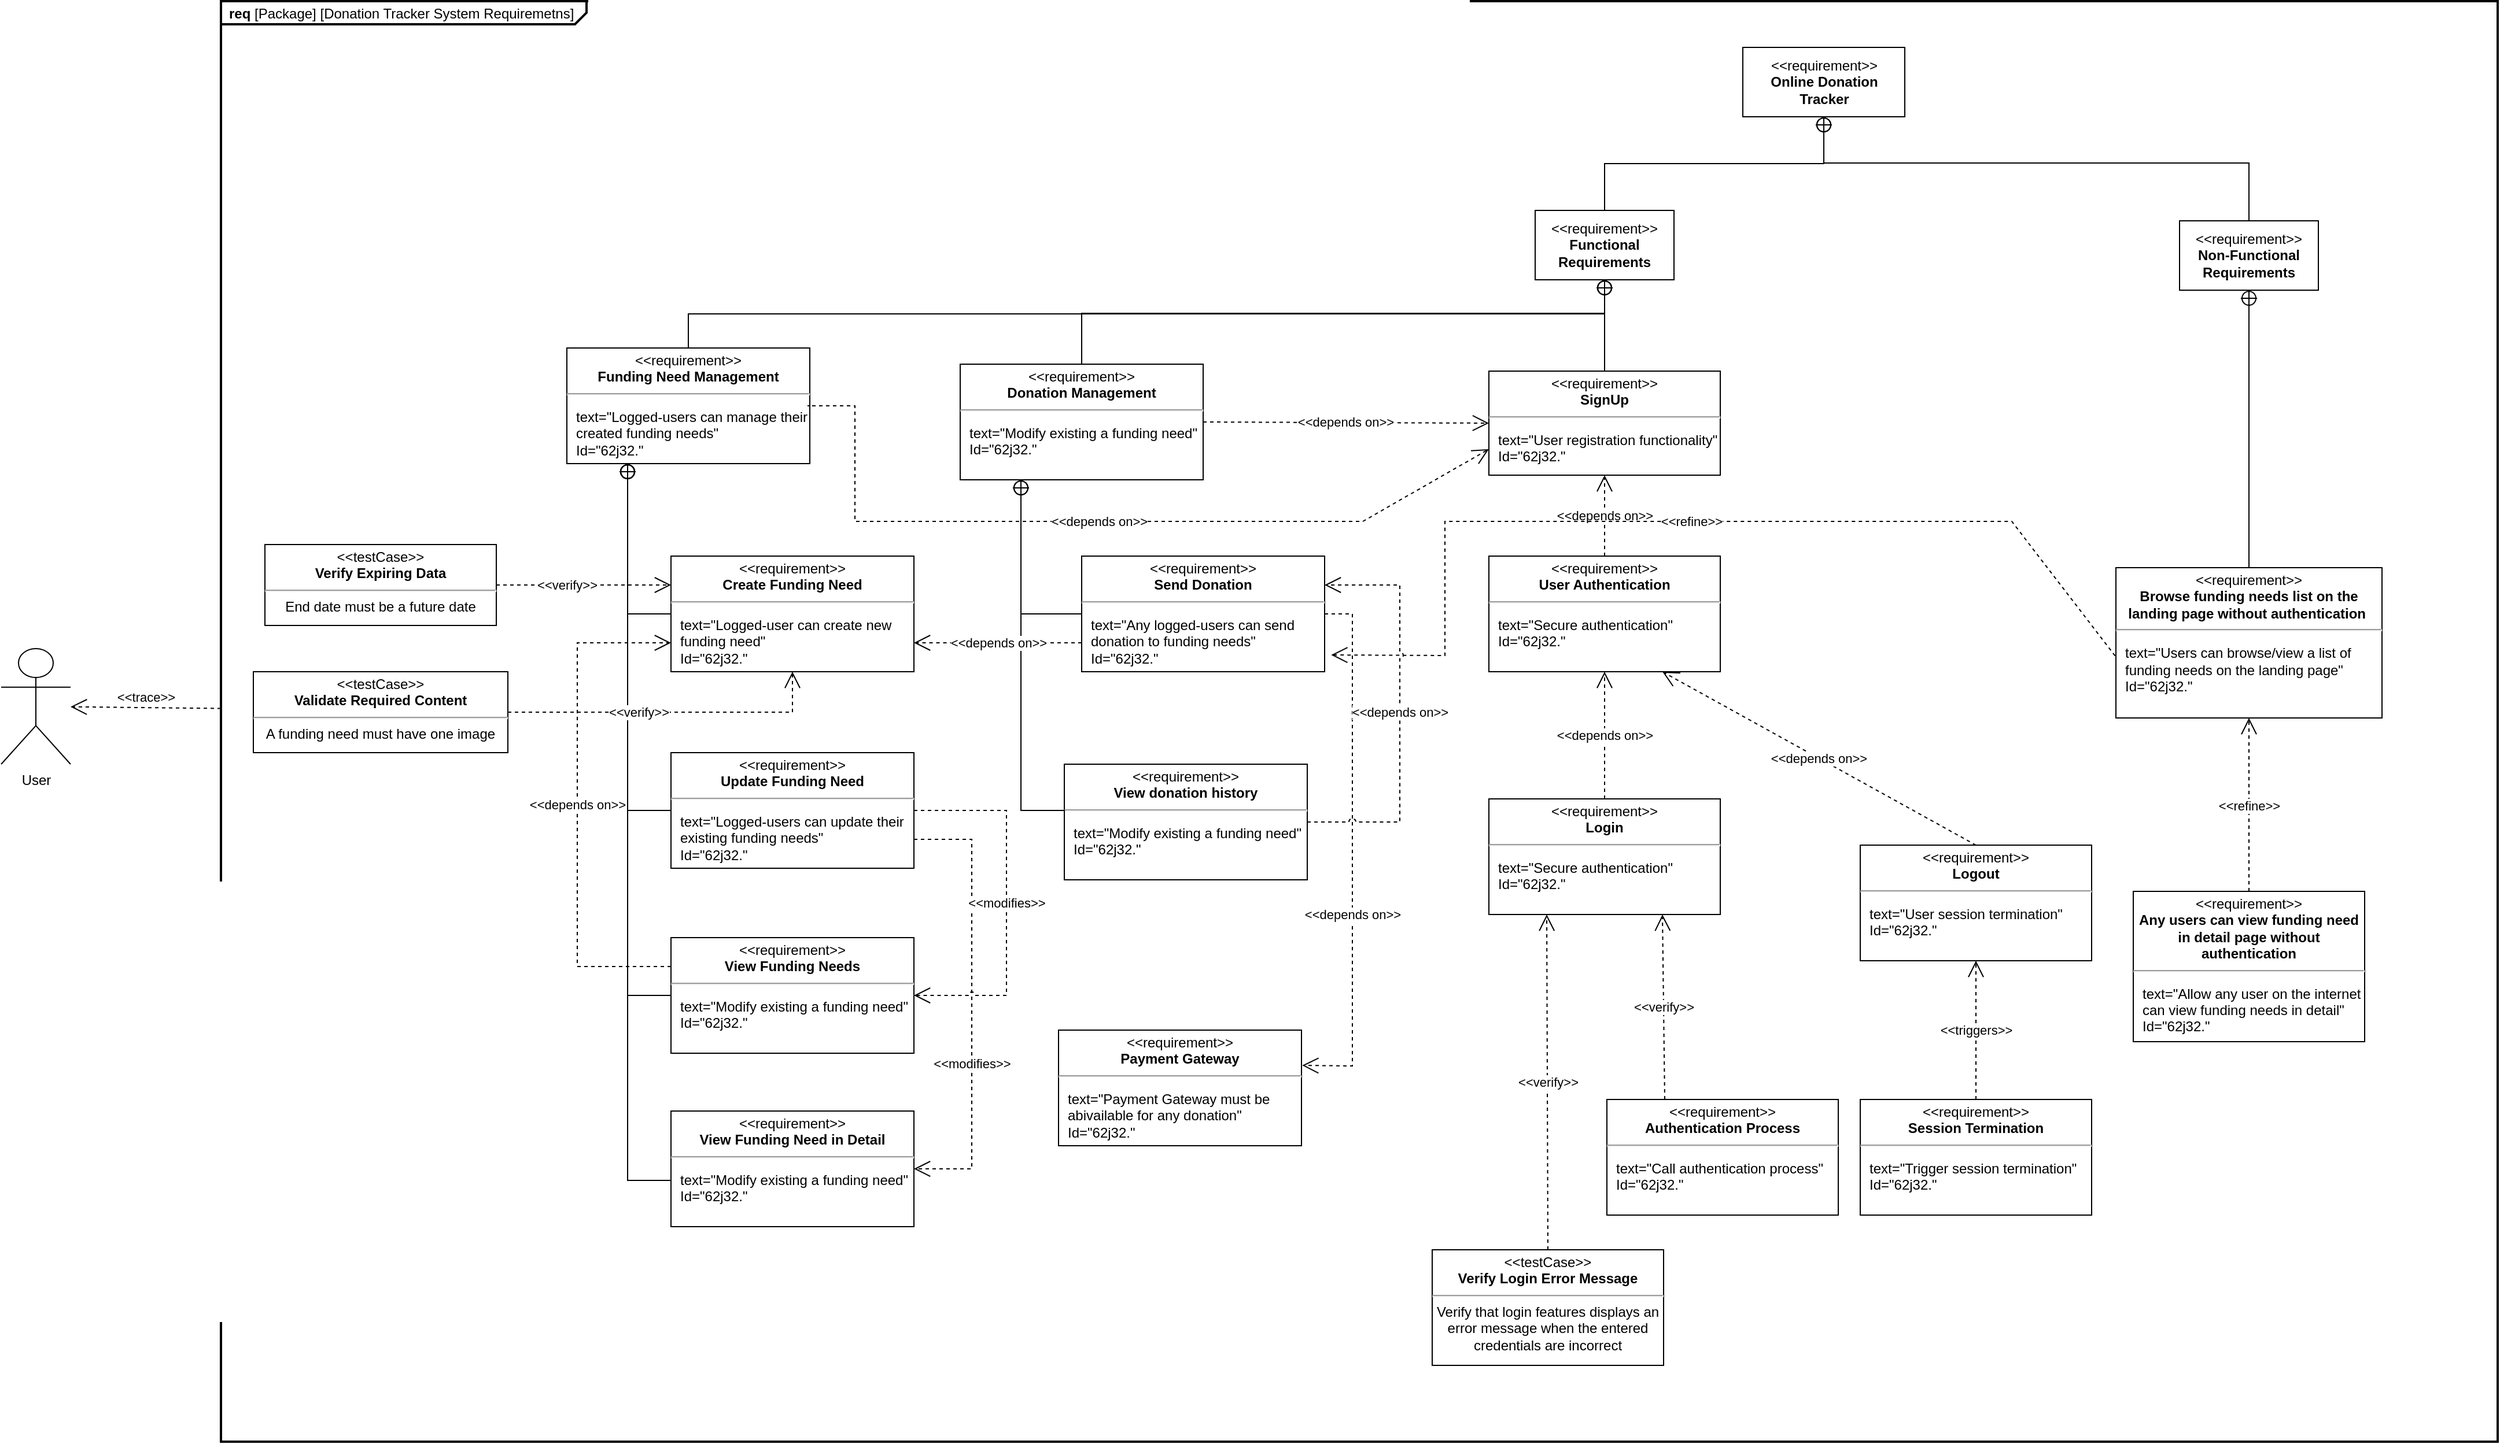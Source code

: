 <mxfile version="24.4.7" type="device" pages="3">
  <diagram id="yArKEzquSE3qU4hALgER" name="Requirements">
    <mxGraphModel dx="5322" dy="-749" grid="0" gridSize="10" guides="1" tooltips="1" connect="1" arrows="1" fold="1" page="1" pageScale="1" pageWidth="850" pageHeight="1100" math="0" shadow="0">
      <root>
        <mxCell id="0" />
        <mxCell id="1" parent="0" />
        <mxCell id="ILAQhi6HJ7L6skhEG0P3-1" value="&lt;p style=&quot;margin:0px;margin-top:4px;margin-left:7px;text-align:left;&quot;&gt;&lt;b&gt;req &lt;/b&gt;[Package]&lt;b&gt; &lt;/b&gt;[Donation Tracker System Requiremetns]&lt;/p&gt;" style="html=1;shape=mxgraph.sysml.package;overflow=fill;labelX=316.67;strokeWidth=2;align=center;" parent="1" vertex="1">
          <mxGeometry x="-2336" y="3240" width="1968" height="1246" as="geometry" />
        </mxCell>
        <mxCell id="Pzw7nNcND0kRklFvFOgV-1" value="User" style="shape=umlActor;verticalLabelPosition=bottom;verticalAlign=top;html=1;outlineConnect=0;" vertex="1" parent="1">
          <mxGeometry x="-2526" y="3800" width="60" height="100" as="geometry" />
        </mxCell>
        <mxCell id="Pzw7nNcND0kRklFvFOgV-2" value="&amp;lt;&amp;lt;trace&amp;gt;&amp;gt;" style="edgeStyle=none;html=1;endArrow=open;endSize=12;dashed=1;verticalAlign=bottom;rounded=0;exitX=0;exitY=0.491;exitDx=0;exitDy=0;exitPerimeter=0;" edge="1" parent="1" target="Pzw7nNcND0kRklFvFOgV-1" source="ILAQhi6HJ7L6skhEG0P3-1">
          <mxGeometry width="160" relative="1" as="geometry">
            <mxPoint x="-2368" y="3850" as="sourcePoint" />
            <mxPoint x="-1916" y="3823" as="targetPoint" />
          </mxGeometry>
        </mxCell>
        <mxCell id="Pzw7nNcND0kRklFvFOgV-47" value="" style="group" vertex="1" connectable="0" parent="1">
          <mxGeometry x="-2308" y="3280" width="1840" height="1140" as="geometry" />
        </mxCell>
        <mxCell id="JpJYAk7kGCK7lJFS0bpi-3" value="&amp;lt;&amp;lt;requirement&amp;gt;&amp;gt;&lt;br&gt;&lt;b&gt;Online Donation Tracker&lt;/b&gt;" style="shape=rect;html=1;whiteSpace=wrap;align=center;" parent="Pzw7nNcND0kRklFvFOgV-47" vertex="1">
          <mxGeometry x="1287.5" width="140" height="60" as="geometry" />
        </mxCell>
        <mxCell id="JpJYAk7kGCK7lJFS0bpi-4" value="&amp;lt;&amp;lt;requirement&amp;gt;&amp;gt;&lt;br&gt;&lt;b&gt;Functional Requirements&lt;/b&gt;" style="shape=rect;html=1;whiteSpace=wrap;align=center;" parent="Pzw7nNcND0kRklFvFOgV-47" vertex="1">
          <mxGeometry x="1108" y="141" width="120" height="60" as="geometry" />
        </mxCell>
        <mxCell id="JpJYAk7kGCK7lJFS0bpi-5" value="&amp;lt;&amp;lt;requirement&amp;gt;&amp;gt;&lt;br&gt;&lt;b&gt;Non-Functional Requirements&lt;/b&gt;" style="shape=rect;html=1;whiteSpace=wrap;align=center;" parent="Pzw7nNcND0kRklFvFOgV-47" vertex="1">
          <mxGeometry x="1665" y="150" width="120" height="60" as="geometry" />
        </mxCell>
        <mxCell id="JpJYAk7kGCK7lJFS0bpi-6" value="" style="rounded=0;html=1;labelBackgroundColor=none;endArrow=none;edgeStyle=elbowEdgeStyle;elbow=vertical;startArrow=sysMLPackCont;startSize=12;" parent="Pzw7nNcND0kRklFvFOgV-47" source="JpJYAk7kGCK7lJFS0bpi-3" target="JpJYAk7kGCK7lJFS0bpi-4" edge="1">
          <mxGeometry relative="1" as="geometry" />
        </mxCell>
        <mxCell id="JpJYAk7kGCK7lJFS0bpi-7" value="" style="rounded=0;html=1;labelBackgroundColor=none;endArrow=none;edgeStyle=elbowEdgeStyle;elbow=vertical;startArrow=sysMLPackCont;startSize=12;" parent="Pzw7nNcND0kRklFvFOgV-47" source="JpJYAk7kGCK7lJFS0bpi-3" target="JpJYAk7kGCK7lJFS0bpi-5" edge="1">
          <mxGeometry relative="1" as="geometry">
            <Array as="points">
              <mxPoint x="1540" y="100" />
            </Array>
          </mxGeometry>
        </mxCell>
        <mxCell id="WjRAYZnWuuN52-Zl4NBK-5" value="&lt;p style=&quot;margin:0px;margin-top:4px;text-align:center;&quot;&gt;&amp;lt;&amp;lt;requirement&amp;gt;&amp;gt;&lt;br&gt;&lt;b&gt;Login&lt;/b&gt;&lt;/p&gt;&lt;hr&gt;&lt;p&gt;&lt;/p&gt;&lt;p style=&quot;margin:0px;margin-left:8px;text-align:left;&quot;&gt;text=&quot;Secure authentication&quot;&lt;br&gt;Id=&quot;62j32.&quot;&lt;/p&gt;" style="shape=rect;overflow=fill;html=1;whiteSpace=wrap;align=center;" parent="Pzw7nNcND0kRklFvFOgV-47" vertex="1">
          <mxGeometry x="1068" y="650" width="200" height="100" as="geometry" />
        </mxCell>
        <mxCell id="WjRAYZnWuuN52-Zl4NBK-6" value="&lt;p style=&quot;margin:0px;margin-top:4px;text-align:center;&quot;&gt;&amp;lt;&amp;lt;requirement&amp;gt;&amp;gt;&lt;br&gt;&lt;b&gt;User Authentication&lt;/b&gt;&lt;/p&gt;&lt;hr&gt;&lt;p&gt;&lt;/p&gt;&lt;p style=&quot;margin:0px;margin-left:8px;text-align:left;&quot;&gt;text=&quot;Secure authentication&quot;&lt;br&gt;Id=&quot;62j32.&quot;&lt;/p&gt;" style="shape=rect;overflow=fill;html=1;whiteSpace=wrap;align=center;" parent="Pzw7nNcND0kRklFvFOgV-47" vertex="1">
          <mxGeometry x="1068" y="440" width="200" height="100" as="geometry" />
        </mxCell>
        <mxCell id="WjRAYZnWuuN52-Zl4NBK-14" value="&amp;lt;&amp;lt;verify&amp;gt;&amp;gt;" style="endArrow=open;edgeStyle=none;endSize=12;dashed=1;html=1;rounded=0;exitX=0.5;exitY=0;exitDx=0;exitDy=0;entryX=0.25;entryY=1;entryDx=0;entryDy=0;" parent="Pzw7nNcND0kRklFvFOgV-47" source="WjRAYZnWuuN52-Zl4NBK-15" target="WjRAYZnWuuN52-Zl4NBK-5" edge="1">
          <mxGeometry relative="1" as="geometry">
            <mxPoint x="1261.5" y="780" as="sourcePoint" />
            <mxPoint x="1381.5" y="780" as="targetPoint" />
            <mxPoint as="offset" />
            <Array as="points" />
          </mxGeometry>
        </mxCell>
        <mxCell id="WjRAYZnWuuN52-Zl4NBK-15" value="&lt;p style=&quot;margin:0px;margin-top:4px;text-align:center;&quot;&gt;&amp;lt;&amp;lt;testCase&amp;gt;&amp;gt;&lt;br&gt;&lt;b&gt;Verify Login Error Message&lt;/b&gt;&lt;/p&gt;&lt;hr&gt;Verify that login features displays an error message when the entered credentials are incorrect&lt;p&gt;&lt;/p&gt;" style="shape=rect;overflow=fill;html=1;whiteSpace=wrap;align=center;" parent="Pzw7nNcND0kRklFvFOgV-47" vertex="1">
          <mxGeometry x="1019" y="1040" width="200" height="100" as="geometry" />
        </mxCell>
        <mxCell id="WjRAYZnWuuN52-Zl4NBK-16" value="&lt;p style=&quot;margin:0px;margin-top:4px;text-align:center;&quot;&gt;&amp;lt;&amp;lt;requirement&amp;gt;&amp;gt;&lt;br&gt;&lt;b&gt;Logout&lt;/b&gt;&lt;/p&gt;&lt;hr&gt;&lt;p&gt;&lt;/p&gt;&lt;p style=&quot;margin:0px;margin-left:8px;text-align:left;&quot;&gt;text=&quot;User session termination&quot;&lt;br&gt;Id=&quot;62j32.&quot;&lt;/p&gt;" style="shape=rect;overflow=fill;html=1;whiteSpace=wrap;align=center;" parent="Pzw7nNcND0kRklFvFOgV-47" vertex="1">
          <mxGeometry x="1389" y="690" width="200" height="100" as="geometry" />
        </mxCell>
        <mxCell id="WjRAYZnWuuN52-Zl4NBK-19" value="&amp;lt;&amp;lt;depends on&amp;gt;&amp;gt;" style="endArrow=open;edgeStyle=none;endSize=12;dashed=1;html=1;rounded=0;entryX=0.75;entryY=1;entryDx=0;entryDy=0;exitX=0.5;exitY=0;exitDx=0;exitDy=0;" parent="Pzw7nNcND0kRklFvFOgV-47" source="WjRAYZnWuuN52-Zl4NBK-16" target="WjRAYZnWuuN52-Zl4NBK-6" edge="1">
          <mxGeometry relative="1" as="geometry">
            <mxPoint x="1416.5" y="840" as="sourcePoint" />
            <mxPoint x="1536.5" y="840" as="targetPoint" />
          </mxGeometry>
        </mxCell>
        <mxCell id="WjRAYZnWuuN52-Zl4NBK-20" value="&amp;lt;&amp;lt;depends on&amp;gt;&amp;gt;" style="endArrow=open;edgeStyle=none;endSize=12;dashed=1;html=1;rounded=0;exitX=0.5;exitY=0;exitDx=0;exitDy=0;entryX=0.5;entryY=1;entryDx=0;entryDy=0;" parent="Pzw7nNcND0kRklFvFOgV-47" source="WjRAYZnWuuN52-Zl4NBK-5" target="WjRAYZnWuuN52-Zl4NBK-6" edge="1">
          <mxGeometry relative="1" as="geometry">
            <mxPoint x="1506.5" y="790" as="sourcePoint" />
            <mxPoint x="1114" y="540" as="targetPoint" />
          </mxGeometry>
        </mxCell>
        <mxCell id="WjRAYZnWuuN52-Zl4NBK-21" value="&amp;lt;&amp;lt;depends on&amp;gt;&amp;gt;" style="endArrow=open;edgeStyle=none;endSize=12;dashed=1;html=1;rounded=0;entryX=0.5;entryY=1;entryDx=0;entryDy=0;" parent="Pzw7nNcND0kRklFvFOgV-47" source="WjRAYZnWuuN52-Zl4NBK-6" target="WjRAYZnWuuN52-Zl4NBK-36" edge="1">
          <mxGeometry relative="1" as="geometry">
            <mxPoint x="1506.5" y="790" as="sourcePoint" />
            <mxPoint x="1326.5" y="550" as="targetPoint" />
          </mxGeometry>
        </mxCell>
        <mxCell id="WjRAYZnWuuN52-Zl4NBK-22" value="&lt;p style=&quot;margin:0px;margin-top:4px;text-align:center;&quot;&gt;&amp;lt;&amp;lt;requirement&amp;gt;&amp;gt;&lt;br&gt;&lt;b&gt;Session Termination&lt;/b&gt;&lt;/p&gt;&lt;hr&gt;&lt;p&gt;&lt;/p&gt;&lt;p style=&quot;margin:0px;margin-left:8px;text-align:left;&quot;&gt;text=&quot;Trigger session termination&quot;&lt;br&gt;Id=&quot;62j32.&quot;&lt;/p&gt;" style="shape=rect;overflow=fill;html=1;whiteSpace=wrap;align=center;" parent="Pzw7nNcND0kRklFvFOgV-47" vertex="1">
          <mxGeometry x="1389" y="910" width="200" height="100" as="geometry" />
        </mxCell>
        <mxCell id="WjRAYZnWuuN52-Zl4NBK-23" value="&amp;lt;&amp;lt;triggers&amp;gt;&amp;gt;" style="endArrow=open;edgeStyle=none;endSize=12;dashed=1;html=1;rounded=0;entryX=0.5;entryY=1;entryDx=0;entryDy=0;exitX=0.5;exitY=0;exitDx=0;exitDy=0;" parent="Pzw7nNcND0kRklFvFOgV-47" source="WjRAYZnWuuN52-Zl4NBK-22" target="WjRAYZnWuuN52-Zl4NBK-16" edge="1">
          <mxGeometry relative="1" as="geometry">
            <mxPoint x="1506.5" y="790" as="sourcePoint" />
            <mxPoint x="1426.5" y="690" as="targetPoint" />
            <mxPoint as="offset" />
          </mxGeometry>
        </mxCell>
        <mxCell id="WjRAYZnWuuN52-Zl4NBK-25" value="&lt;p style=&quot;margin:0px;margin-top:4px;text-align:center;&quot;&gt;&amp;lt;&amp;lt;requirement&amp;gt;&amp;gt;&lt;br&gt;&lt;b&gt;Authentication Process&lt;/b&gt;&lt;/p&gt;&lt;hr&gt;&lt;p&gt;&lt;/p&gt;&lt;p style=&quot;margin:0px;margin-left:8px;text-align:left;&quot;&gt;text=&quot;Call authentication process&quot;&lt;br&gt;Id=&quot;62j32.&quot;&lt;/p&gt;" style="shape=rect;overflow=fill;html=1;whiteSpace=wrap;align=center;" parent="Pzw7nNcND0kRklFvFOgV-47" vertex="1">
          <mxGeometry x="1170" y="910" width="200" height="100" as="geometry" />
        </mxCell>
        <mxCell id="WjRAYZnWuuN52-Zl4NBK-35" value="" style="rounded=0;html=1;labelBackgroundColor=none;endArrow=none;edgeStyle=elbowEdgeStyle;elbow=vertical;startArrow=sysMLPackCont;startSize=12;exitX=0.5;exitY=1;exitDx=0;exitDy=0;entryX=0.5;entryY=0;entryDx=0;entryDy=0;" parent="Pzw7nNcND0kRklFvFOgV-47" source="JpJYAk7kGCK7lJFS0bpi-5" target="OoxvD-jqSRTl4bafbZzo-2" edge="1">
          <mxGeometry relative="1" as="geometry">
            <mxPoint x="1412.5" y="220" as="sourcePoint" />
            <mxPoint x="1682.5" y="310" as="targetPoint" />
          </mxGeometry>
        </mxCell>
        <mxCell id="WjRAYZnWuuN52-Zl4NBK-36" value="&lt;p style=&quot;margin:0px;margin-top:4px;text-align:center;&quot;&gt;&amp;lt;&amp;lt;requirement&amp;gt;&amp;gt;&lt;br&gt;&lt;b&gt;SignUp&lt;/b&gt;&lt;/p&gt;&lt;hr&gt;&lt;p&gt;&lt;/p&gt;&lt;p style=&quot;margin:0px;margin-left:8px;text-align:left;&quot;&gt;text=&quot;User registration functionality&quot;&lt;br&gt;Id=&quot;62j32.&quot;&lt;/p&gt;" style="shape=rect;overflow=fill;html=1;whiteSpace=wrap;align=center;" parent="Pzw7nNcND0kRklFvFOgV-47" vertex="1">
          <mxGeometry x="1068" y="280" width="200" height="90" as="geometry" />
        </mxCell>
        <mxCell id="WjRAYZnWuuN52-Zl4NBK-37" value="" style="rounded=0;html=1;labelBackgroundColor=none;endArrow=none;edgeStyle=elbowEdgeStyle;elbow=vertical;startArrow=sysMLPackCont;startSize=12;exitX=0.5;exitY=1;exitDx=0;exitDy=0;" parent="Pzw7nNcND0kRklFvFOgV-47" source="JpJYAk7kGCK7lJFS0bpi-4" target="WjRAYZnWuuN52-Zl4NBK-36" edge="1">
          <mxGeometry relative="1" as="geometry">
            <mxPoint x="1306.5" y="340" as="sourcePoint" />
            <mxPoint x="1316.5" y="290" as="targetPoint" />
          </mxGeometry>
        </mxCell>
        <mxCell id="WjRAYZnWuuN52-Zl4NBK-38" value="&lt;p style=&quot;margin:0px;margin-top:4px;text-align:center;&quot;&gt;&amp;lt;&amp;lt;requirement&amp;gt;&amp;gt;&lt;br&gt;&lt;b&gt;Any users can view funding need in detail page without authentication&lt;/b&gt;&lt;/p&gt;&lt;hr&gt;&lt;p&gt;&lt;/p&gt;&lt;p style=&quot;margin:0px;margin-left:8px;text-align:left;&quot;&gt;text=&quot;Allow any user on the internet can view funding needs in detail&quot;&lt;br&gt;Id=&quot;62j32.&quot;&lt;/p&gt;" style="shape=rect;overflow=fill;html=1;whiteSpace=wrap;align=center;" parent="Pzw7nNcND0kRklFvFOgV-47" vertex="1">
          <mxGeometry x="1625" y="730" width="200" height="130" as="geometry" />
        </mxCell>
        <mxCell id="OoxvD-jqSRTl4bafbZzo-2" value="&lt;p style=&quot;margin:0px;margin-top:4px;text-align:center;&quot;&gt;&amp;lt;&amp;lt;requirement&amp;gt;&amp;gt;&lt;br&gt;&lt;b&gt;Browse funding needs list on the landing page without authentication&amp;nbsp;&lt;/b&gt;&lt;/p&gt;&lt;hr&gt;&lt;p&gt;&lt;/p&gt;&lt;p style=&quot;margin:0px;margin-left:8px;text-align:left;&quot;&gt;text=&quot;Users can browse/view a list of funding needs on the landing page&quot;&lt;br&gt;Id=&quot;62j32.&quot;&lt;/p&gt;" style="shape=rect;overflow=fill;html=1;whiteSpace=wrap;align=center;" parent="Pzw7nNcND0kRklFvFOgV-47" vertex="1">
          <mxGeometry x="1610" y="450" width="230" height="130" as="geometry" />
        </mxCell>
        <mxCell id="OoxvD-jqSRTl4bafbZzo-8" value="&amp;lt;&amp;lt;refine&amp;gt;&amp;gt;" style="endArrow=open;edgeStyle=none;endSize=12;dashed=1;html=1;rounded=0;entryX=0.5;entryY=1;entryDx=0;entryDy=0;exitX=0.5;exitY=0;exitDx=0;exitDy=0;" parent="Pzw7nNcND0kRklFvFOgV-47" source="WjRAYZnWuuN52-Zl4NBK-38" target="OoxvD-jqSRTl4bafbZzo-2" edge="1">
          <mxGeometry x="-0.004" relative="1" as="geometry">
            <mxPoint x="1577.5" y="720" as="sourcePoint" />
            <mxPoint x="2092.5" y="500" as="targetPoint" />
            <mxPoint as="offset" />
          </mxGeometry>
        </mxCell>
        <mxCell id="OoxvD-jqSRTl4bafbZzo-9" value="&amp;lt;&amp;lt;refine&amp;gt;&amp;gt;" style="endArrow=open;edgeStyle=none;endSize=12;dashed=1;html=1;rounded=0;exitX=-0.003;exitY=0.587;exitDx=0;exitDy=0;entryX=1.027;entryY=0.855;entryDx=0;entryDy=0;entryPerimeter=0;exitPerimeter=0;" parent="Pzw7nNcND0kRklFvFOgV-47" source="OoxvD-jqSRTl4bafbZzo-2" target="Pzw7nNcND0kRklFvFOgV-19" edge="1">
          <mxGeometry x="-0.004" relative="1" as="geometry">
            <mxPoint x="2147.5" y="720" as="sourcePoint" />
            <mxPoint x="2075" y="800" as="targetPoint" />
            <mxPoint as="offset" />
            <Array as="points">
              <mxPoint x="1520" y="410" />
              <mxPoint x="1030" y="410" />
              <mxPoint x="1030" y="526" />
            </Array>
          </mxGeometry>
        </mxCell>
        <mxCell id="Pzw7nNcND0kRklFvFOgV-3" value="&lt;p style=&quot;margin:0px;margin-top:4px;text-align:center;&quot;&gt;&amp;lt;&amp;lt;requirement&amp;gt;&amp;gt;&lt;br&gt;&lt;b&gt;Funding Need Management&lt;/b&gt;&lt;/p&gt;&lt;hr&gt;&lt;p&gt;&lt;/p&gt;&lt;p style=&quot;margin:0px;margin-left:8px;text-align:left;&quot;&gt;text=&quot;Logged-users can manage their created funding needs&quot;&lt;br&gt;Id=&quot;62j32.&quot;&lt;/p&gt;" style="shape=rect;overflow=fill;html=1;whiteSpace=wrap;align=center;" vertex="1" parent="Pzw7nNcND0kRklFvFOgV-47">
          <mxGeometry x="271" y="260" width="210" height="100" as="geometry" />
        </mxCell>
        <mxCell id="Pzw7nNcND0kRklFvFOgV-4" value="" style="rounded=0;html=1;labelBackgroundColor=none;endArrow=none;edgeStyle=elbowEdgeStyle;elbow=vertical;startArrow=sysMLPackCont;startSize=12;entryX=0.5;entryY=0;entryDx=0;entryDy=0;exitX=0.5;exitY=1;exitDx=0;exitDy=0;" edge="1" parent="Pzw7nNcND0kRklFvFOgV-47" source="JpJYAk7kGCK7lJFS0bpi-4" target="Pzw7nNcND0kRklFvFOgV-3">
          <mxGeometry relative="1" as="geometry">
            <mxPoint x="1169" y="210" as="sourcePoint" />
            <mxPoint x="1174" y="260" as="targetPoint" />
          </mxGeometry>
        </mxCell>
        <mxCell id="Pzw7nNcND0kRklFvFOgV-5" value="&amp;lt;&amp;lt;verify&amp;gt;&amp;gt;" style="endArrow=open;edgeStyle=none;endSize=12;dashed=1;html=1;rounded=0;exitX=0.25;exitY=0;exitDx=0;exitDy=0;entryX=0.75;entryY=1;entryDx=0;entryDy=0;" edge="1" parent="Pzw7nNcND0kRklFvFOgV-47" source="WjRAYZnWuuN52-Zl4NBK-25" target="WjRAYZnWuuN52-Zl4NBK-5">
          <mxGeometry relative="1" as="geometry">
            <mxPoint x="969" y="890" as="sourcePoint" />
            <mxPoint x="1069" y="760" as="targetPoint" />
            <mxPoint as="offset" />
            <Array as="points" />
          </mxGeometry>
        </mxCell>
        <mxCell id="Pzw7nNcND0kRklFvFOgV-7" value="&lt;p style=&quot;margin:0px;margin-top:4px;text-align:center;&quot;&gt;&amp;lt;&amp;lt;requirement&amp;gt;&amp;gt;&lt;br&gt;&lt;b&gt;Create Funding Need&lt;/b&gt;&lt;/p&gt;&lt;hr&gt;&lt;p&gt;&lt;/p&gt;&lt;p style=&quot;margin:0px;margin-left:8px;text-align:left;&quot;&gt;text=&quot;Logged-user can create new funding need&quot;&lt;br&gt;Id=&quot;62j32.&quot;&lt;/p&gt;" style="shape=rect;overflow=fill;html=1;whiteSpace=wrap;align=center;" vertex="1" parent="Pzw7nNcND0kRklFvFOgV-47">
          <mxGeometry x="361" y="440" width="210" height="100" as="geometry" />
        </mxCell>
        <mxCell id="Pzw7nNcND0kRklFvFOgV-8" value="&lt;p style=&quot;margin:0px;margin-top:4px;text-align:center;&quot;&gt;&amp;lt;&amp;lt;requirement&amp;gt;&amp;gt;&lt;br&gt;&lt;b&gt;Update Funding Need&lt;/b&gt;&lt;/p&gt;&lt;hr&gt;&lt;p&gt;&lt;/p&gt;&lt;p style=&quot;margin:0px;margin-left:8px;text-align:left;&quot;&gt;text=&quot;Logged-users can update their existing funding needs&quot;&lt;br&gt;Id=&quot;62j32.&quot;&lt;/p&gt;" style="shape=rect;overflow=fill;html=1;whiteSpace=wrap;align=center;" vertex="1" parent="Pzw7nNcND0kRklFvFOgV-47">
          <mxGeometry x="361" y="610" width="210" height="100" as="geometry" />
        </mxCell>
        <mxCell id="Pzw7nNcND0kRklFvFOgV-9" value="&lt;p style=&quot;margin:0px;margin-top:4px;text-align:center;&quot;&gt;&amp;lt;&amp;lt;requirement&amp;gt;&amp;gt;&lt;br&gt;&lt;b&gt;View Funding Needs&lt;/b&gt;&lt;/p&gt;&lt;hr&gt;&lt;p&gt;&lt;/p&gt;&lt;p style=&quot;margin:0px;margin-left:8px;text-align:left;&quot;&gt;text=&quot;Modify existing a funding need&quot;&lt;br&gt;Id=&quot;62j32.&quot;&lt;/p&gt;" style="shape=rect;overflow=fill;html=1;whiteSpace=wrap;align=center;" vertex="1" parent="Pzw7nNcND0kRklFvFOgV-47">
          <mxGeometry x="361" y="770" width="210" height="100" as="geometry" />
        </mxCell>
        <mxCell id="Pzw7nNcND0kRklFvFOgV-10" value="&lt;p style=&quot;margin:0px;margin-top:4px;text-align:center;&quot;&gt;&amp;lt;&amp;lt;requirement&amp;gt;&amp;gt;&lt;br&gt;&lt;b&gt;View Funding Need in Detail&lt;/b&gt;&lt;/p&gt;&lt;hr&gt;&lt;p&gt;&lt;/p&gt;&lt;p style=&quot;margin:0px;margin-left:8px;text-align:left;&quot;&gt;text=&quot;Modify existing a funding need&quot;&lt;br&gt;Id=&quot;62j32.&quot;&lt;/p&gt;" style="shape=rect;overflow=fill;html=1;whiteSpace=wrap;align=center;" vertex="1" parent="Pzw7nNcND0kRklFvFOgV-47">
          <mxGeometry x="361" y="920" width="210" height="100" as="geometry" />
        </mxCell>
        <mxCell id="Pzw7nNcND0kRklFvFOgV-14" value="" style="rounded=0;html=1;labelBackgroundColor=none;endArrow=none;edgeStyle=elbowEdgeStyle;elbow=vertical;startArrow=sysMLPackCont;startSize=12;exitX=0.25;exitY=1;exitDx=0;exitDy=0;entryX=0;entryY=0.5;entryDx=0;entryDy=0;" edge="1" parent="Pzw7nNcND0kRklFvFOgV-47" source="Pzw7nNcND0kRklFvFOgV-3" target="Pzw7nNcND0kRklFvFOgV-7">
          <mxGeometry relative="1" as="geometry">
            <mxPoint x="986" y="240" as="sourcePoint" />
            <mxPoint x="361" y="490" as="targetPoint" />
            <Array as="points">
              <mxPoint x="381" y="490" />
            </Array>
          </mxGeometry>
        </mxCell>
        <mxCell id="Pzw7nNcND0kRklFvFOgV-15" value="" style="rounded=0;html=1;labelBackgroundColor=none;endArrow=none;edgeStyle=elbowEdgeStyle;elbow=vertical;startArrow=sysMLPackCont;startSize=12;exitX=0.25;exitY=1;exitDx=0;exitDy=0;entryX=0;entryY=0.5;entryDx=0;entryDy=0;" edge="1" parent="Pzw7nNcND0kRklFvFOgV-47" source="Pzw7nNcND0kRklFvFOgV-3" target="Pzw7nNcND0kRklFvFOgV-8">
          <mxGeometry relative="1" as="geometry">
            <mxPoint x="371" y="400" as="sourcePoint" />
            <mxPoint x="351" y="660" as="targetPoint" />
            <Array as="points">
              <mxPoint x="401" y="660" />
            </Array>
          </mxGeometry>
        </mxCell>
        <mxCell id="Pzw7nNcND0kRklFvFOgV-16" value="" style="rounded=0;html=1;labelBackgroundColor=none;endArrow=none;edgeStyle=elbowEdgeStyle;elbow=vertical;startArrow=sysMLPackCont;startSize=12;exitX=0.25;exitY=1;exitDx=0;exitDy=0;entryX=0;entryY=0.5;entryDx=0;entryDy=0;" edge="1" parent="Pzw7nNcND0kRklFvFOgV-47" source="Pzw7nNcND0kRklFvFOgV-3" target="Pzw7nNcND0kRklFvFOgV-9">
          <mxGeometry relative="1" as="geometry">
            <mxPoint x="386" y="370" as="sourcePoint" />
            <mxPoint x="361" y="820" as="targetPoint" />
            <Array as="points">
              <mxPoint x="401" y="820" />
            </Array>
          </mxGeometry>
        </mxCell>
        <mxCell id="Pzw7nNcND0kRklFvFOgV-17" value="" style="rounded=0;html=1;labelBackgroundColor=none;endArrow=none;edgeStyle=elbowEdgeStyle;elbow=vertical;startArrow=sysMLPackCont;startSize=12;exitX=0.25;exitY=1;exitDx=0;exitDy=0;entryX=-0.003;entryY=0.596;entryDx=0;entryDy=0;entryPerimeter=0;" edge="1" parent="Pzw7nNcND0kRklFvFOgV-47" source="Pzw7nNcND0kRklFvFOgV-3" target="Pzw7nNcND0kRklFvFOgV-10">
          <mxGeometry relative="1" as="geometry">
            <mxPoint x="386" y="370" as="sourcePoint" />
            <mxPoint x="341" y="980" as="targetPoint" />
            <Array as="points">
              <mxPoint x="401" y="980" />
            </Array>
          </mxGeometry>
        </mxCell>
        <mxCell id="Pzw7nNcND0kRklFvFOgV-18" value="&lt;p style=&quot;margin:0px;margin-top:4px;text-align:center;&quot;&gt;&amp;lt;&amp;lt;requirement&amp;gt;&amp;gt;&lt;br&gt;&lt;b&gt;Donation Management&lt;/b&gt;&lt;/p&gt;&lt;hr&gt;&lt;p&gt;&lt;/p&gt;&lt;p style=&quot;margin:0px;margin-left:8px;text-align:left;&quot;&gt;text=&quot;Modify existing a funding need&quot;&lt;br&gt;Id=&quot;62j32.&quot;&lt;/p&gt;" style="shape=rect;overflow=fill;html=1;whiteSpace=wrap;align=center;" vertex="1" parent="Pzw7nNcND0kRklFvFOgV-47">
          <mxGeometry x="611" y="274" width="210" height="100" as="geometry" />
        </mxCell>
        <mxCell id="Pzw7nNcND0kRklFvFOgV-19" value="&lt;p style=&quot;margin:0px;margin-top:4px;text-align:center;&quot;&gt;&amp;lt;&amp;lt;requirement&amp;gt;&amp;gt;&lt;br&gt;&lt;b&gt;Send Donation&lt;/b&gt;&lt;/p&gt;&lt;hr&gt;&lt;p&gt;&lt;/p&gt;&lt;p style=&quot;margin:0px;margin-left:8px;text-align:left;&quot;&gt;text=&quot;Any logged-users can send donation to funding needs&quot;&lt;br&gt;Id=&quot;62j32.&quot;&lt;/p&gt;" style="shape=rect;overflow=fill;html=1;whiteSpace=wrap;align=center;" vertex="1" parent="Pzw7nNcND0kRklFvFOgV-47">
          <mxGeometry x="716" y="440" width="210" height="100" as="geometry" />
        </mxCell>
        <mxCell id="Pzw7nNcND0kRklFvFOgV-23" value="" style="rounded=0;html=1;labelBackgroundColor=none;endArrow=none;edgeStyle=elbowEdgeStyle;elbow=vertical;startArrow=sysMLPackCont;startSize=12;exitX=0.5;exitY=1;exitDx=0;exitDy=0;" edge="1" parent="Pzw7nNcND0kRklFvFOgV-47" source="JpJYAk7kGCK7lJFS0bpi-4" target="Pzw7nNcND0kRklFvFOgV-18">
          <mxGeometry relative="1" as="geometry">
            <mxPoint x="1169" y="210" as="sourcePoint" />
            <mxPoint x="324" y="270" as="targetPoint" />
            <Array as="points">
              <mxPoint x="909" y="230" />
            </Array>
          </mxGeometry>
        </mxCell>
        <mxCell id="Pzw7nNcND0kRklFvFOgV-24" value="" style="rounded=0;html=1;labelBackgroundColor=none;endArrow=none;edgeStyle=elbowEdgeStyle;elbow=vertical;startArrow=sysMLPackCont;startSize=12;exitX=0.25;exitY=1;exitDx=0;exitDy=0;entryX=0;entryY=0.5;entryDx=0;entryDy=0;" edge="1" parent="Pzw7nNcND0kRklFvFOgV-47" source="Pzw7nNcND0kRklFvFOgV-18" target="Pzw7nNcND0kRklFvFOgV-19">
          <mxGeometry relative="1" as="geometry">
            <mxPoint x="334" y="370" as="sourcePoint" />
            <mxPoint x="371" y="500" as="targetPoint" />
            <Array as="points">
              <mxPoint x="671" y="490" />
            </Array>
          </mxGeometry>
        </mxCell>
        <mxCell id="Pzw7nNcND0kRklFvFOgV-29" value="&amp;lt;&amp;lt;depends on&amp;gt;&amp;gt;" style="endArrow=open;edgeStyle=none;endSize=12;dashed=1;html=1;rounded=0;exitX=1;exitY=0.5;exitDx=0;exitDy=0;entryX=0;entryY=0.5;entryDx=0;entryDy=0;" edge="1" parent="Pzw7nNcND0kRklFvFOgV-47" source="Pzw7nNcND0kRklFvFOgV-18" target="WjRAYZnWuuN52-Zl4NBK-36">
          <mxGeometry relative="1" as="geometry">
            <mxPoint x="1174" y="660" as="sourcePoint" />
            <mxPoint x="1174" y="550" as="targetPoint" />
          </mxGeometry>
        </mxCell>
        <mxCell id="Pzw7nNcND0kRklFvFOgV-30" value="&amp;lt;&amp;lt;depends on&amp;gt;&amp;gt;" style="endArrow=open;edgeStyle=none;endSize=12;dashed=1;html=1;rounded=0;exitX=1;exitY=0.5;exitDx=0;exitDy=0;entryX=0;entryY=0.75;entryDx=0;entryDy=0;" edge="1" parent="Pzw7nNcND0kRklFvFOgV-47" source="Pzw7nNcND0kRklFvFOgV-3" target="WjRAYZnWuuN52-Zl4NBK-36">
          <mxGeometry relative="1" as="geometry">
            <mxPoint x="769" y="334" as="sourcePoint" />
            <mxPoint x="1074" y="335" as="targetPoint" />
            <Array as="points">
              <mxPoint x="479" y="310" />
              <mxPoint x="520" y="310" />
              <mxPoint x="520" y="410" />
              <mxPoint x="959" y="410" />
            </Array>
          </mxGeometry>
        </mxCell>
        <mxCell id="Pzw7nNcND0kRklFvFOgV-31" value="&lt;p style=&quot;margin:0px;margin-top:4px;text-align:center;&quot;&gt;&amp;lt;&amp;lt;requirement&amp;gt;&amp;gt;&lt;br&gt;&lt;b&gt;View donation history&lt;/b&gt;&lt;/p&gt;&lt;hr&gt;&lt;p&gt;&lt;/p&gt;&lt;p style=&quot;margin:0px;margin-left:8px;text-align:left;&quot;&gt;text=&quot;Modify existing a funding need&quot;&lt;br&gt;Id=&quot;62j32.&quot;&lt;/p&gt;" style="shape=rect;overflow=fill;html=1;whiteSpace=wrap;align=center;" vertex="1" parent="Pzw7nNcND0kRklFvFOgV-47">
          <mxGeometry x="701" y="620" width="210" height="100" as="geometry" />
        </mxCell>
        <mxCell id="Pzw7nNcND0kRklFvFOgV-32" value="" style="rounded=0;html=1;labelBackgroundColor=none;endArrow=none;edgeStyle=elbowEdgeStyle;elbow=vertical;startArrow=sysMLPackCont;startSize=12;entryX=0;entryY=0.5;entryDx=0;entryDy=0;exitX=0.25;exitY=1;exitDx=0;exitDy=0;" edge="1" parent="Pzw7nNcND0kRklFvFOgV-47" source="Pzw7nNcND0kRklFvFOgV-18" target="Pzw7nNcND0kRklFvFOgV-31">
          <mxGeometry relative="1" as="geometry">
            <mxPoint x="674" y="384" as="sourcePoint" />
            <mxPoint x="711" y="780" as="targetPoint" />
            <Array as="points">
              <mxPoint x="681" y="660" />
            </Array>
          </mxGeometry>
        </mxCell>
        <mxCell id="Pzw7nNcND0kRklFvFOgV-33" value="&amp;lt;&amp;lt;modifies&amp;gt;&amp;gt;" style="endArrow=open;edgeStyle=none;endSize=12;dashed=1;html=1;rounded=0;exitX=1;exitY=0.75;exitDx=0;exitDy=0;entryX=1;entryY=0.5;entryDx=0;entryDy=0;jumpStyle=arc;" edge="1" parent="Pzw7nNcND0kRklFvFOgV-47" source="Pzw7nNcND0kRklFvFOgV-8" target="Pzw7nNcND0kRklFvFOgV-10">
          <mxGeometry x="0.268" relative="1" as="geometry">
            <mxPoint x="1101" y="890" as="sourcePoint" />
            <mxPoint x="1186" y="760" as="targetPoint" />
            <mxPoint as="offset" />
            <Array as="points">
              <mxPoint x="621" y="685" />
              <mxPoint x="621" y="970" />
            </Array>
          </mxGeometry>
        </mxCell>
        <mxCell id="Pzw7nNcND0kRklFvFOgV-34" value="&amp;lt;&amp;lt;modifies&amp;gt;&amp;gt;" style="endArrow=open;edgeStyle=none;endSize=12;dashed=1;html=1;rounded=0;exitX=1;exitY=0.5;exitDx=0;exitDy=0;entryX=1;entryY=0.5;entryDx=0;entryDy=0;jumpStyle=arc;" edge="1" parent="Pzw7nNcND0kRklFvFOgV-47" source="Pzw7nNcND0kRklFvFOgV-8" target="Pzw7nNcND0kRklFvFOgV-9">
          <mxGeometry relative="1" as="geometry">
            <mxPoint x="581" y="670" as="sourcePoint" />
            <mxPoint x="581" y="980" as="targetPoint" />
            <mxPoint as="offset" />
            <Array as="points">
              <mxPoint x="651" y="660" />
              <mxPoint x="651" y="820" />
            </Array>
          </mxGeometry>
        </mxCell>
        <mxCell id="Pzw7nNcND0kRklFvFOgV-36" value="&amp;lt;&amp;lt;depends on&amp;gt;&amp;gt;" style="endArrow=open;edgeStyle=none;endSize=12;dashed=1;html=1;rounded=0;exitX=1;exitY=0.5;exitDx=0;exitDy=0;entryX=1.003;entryY=0.305;entryDx=0;entryDy=0;entryPerimeter=0;" edge="1" parent="Pzw7nNcND0kRklFvFOgV-47" source="Pzw7nNcND0kRklFvFOgV-19" target="Pzw7nNcND0kRklFvFOgV-42">
          <mxGeometry x="0.239" relative="1" as="geometry">
            <mxPoint x="901" y="862" as="sourcePoint" />
            <mxPoint x="1186" y="760" as="targetPoint" />
            <mxPoint as="offset" />
            <Array as="points">
              <mxPoint x="950" y="490" />
              <mxPoint x="950" y="881" />
            </Array>
          </mxGeometry>
        </mxCell>
        <mxCell id="Pzw7nNcND0kRklFvFOgV-37" value="&amp;lt;&amp;lt;depends on&amp;gt;&amp;gt;" style="endArrow=open;edgeStyle=none;endSize=12;dashed=1;html=1;rounded=0;exitX=0;exitY=0.25;exitDx=0;exitDy=0;entryX=0;entryY=0.75;entryDx=0;entryDy=0;" edge="1" parent="Pzw7nNcND0kRklFvFOgV-47" source="Pzw7nNcND0kRklFvFOgV-9" target="Pzw7nNcND0kRklFvFOgV-7">
          <mxGeometry relative="1" as="geometry">
            <mxPoint x="1240" y="660" as="sourcePoint" />
            <mxPoint x="1240" y="550" as="targetPoint" />
            <Array as="points">
              <mxPoint x="280" y="795" />
              <mxPoint x="280" y="515" />
            </Array>
          </mxGeometry>
        </mxCell>
        <mxCell id="Pzw7nNcND0kRklFvFOgV-38" value="&amp;lt;&amp;lt;depends on&amp;gt;&amp;gt;" style="endArrow=open;edgeStyle=none;endSize=12;dashed=1;html=1;rounded=0;exitX=1;exitY=0.5;exitDx=0;exitDy=0;entryX=1;entryY=0.25;entryDx=0;entryDy=0;jumpStyle=arc;" edge="1" parent="Pzw7nNcND0kRklFvFOgV-47" source="Pzw7nNcND0kRklFvFOgV-31" target="Pzw7nNcND0kRklFvFOgV-19">
          <mxGeometry relative="1" as="geometry">
            <mxPoint x="911" y="940" as="sourcePoint" />
            <mxPoint x="921" y="500" as="targetPoint" />
            <mxPoint as="offset" />
            <Array as="points">
              <mxPoint x="991" y="670" />
              <mxPoint x="991" y="465" />
            </Array>
          </mxGeometry>
        </mxCell>
        <mxCell id="Pzw7nNcND0kRklFvFOgV-39" value="&amp;lt;&amp;lt;depends on&amp;gt;&amp;gt;" style="endArrow=open;edgeStyle=none;endSize=12;dashed=1;html=1;rounded=0;exitX=0;exitY=0.75;exitDx=0;exitDy=0;entryX=1;entryY=0.75;entryDx=0;entryDy=0;jumpStyle=arc;" edge="1" parent="Pzw7nNcND0kRklFvFOgV-47" source="Pzw7nNcND0kRklFvFOgV-19" target="Pzw7nNcND0kRklFvFOgV-7">
          <mxGeometry relative="1" as="geometry">
            <mxPoint x="921" y="680" as="sourcePoint" />
            <mxPoint x="921" y="475" as="targetPoint" />
            <mxPoint as="offset" />
            <Array as="points">
              <mxPoint x="611" y="515" />
            </Array>
          </mxGeometry>
        </mxCell>
        <mxCell id="Pzw7nNcND0kRklFvFOgV-40" value="&lt;p style=&quot;margin:0px;margin-top:4px;text-align:center;&quot;&gt;&amp;lt;&amp;lt;testCase&amp;gt;&amp;gt;&lt;br&gt;&lt;b&gt;Verify Expiring Data&lt;/b&gt;&lt;/p&gt;&lt;hr&gt;End date must be a future date&lt;p&gt;&lt;/p&gt;" style="shape=rect;overflow=fill;html=1;whiteSpace=wrap;align=center;" vertex="1" parent="Pzw7nNcND0kRklFvFOgV-47">
          <mxGeometry x="10" y="430" width="200" height="70" as="geometry" />
        </mxCell>
        <mxCell id="Pzw7nNcND0kRklFvFOgV-41" value="&amp;lt;&amp;lt;verify&amp;gt;&amp;gt;" style="endArrow=open;edgeStyle=none;endSize=12;dashed=1;html=1;rounded=0;exitX=1;exitY=0.5;exitDx=0;exitDy=0;entryX=0;entryY=0.25;entryDx=0;entryDy=0;" edge="1" parent="Pzw7nNcND0kRklFvFOgV-47" source="Pzw7nNcND0kRklFvFOgV-40" target="Pzw7nNcND0kRklFvFOgV-7">
          <mxGeometry x="-0.194" relative="1" as="geometry">
            <mxPoint x="911" y="872" as="sourcePoint" />
            <mxPoint x="936" y="500" as="targetPoint" />
            <mxPoint as="offset" />
            <Array as="points" />
          </mxGeometry>
        </mxCell>
        <mxCell id="Pzw7nNcND0kRklFvFOgV-42" value="&lt;p style=&quot;margin:0px;margin-top:4px;text-align:center;&quot;&gt;&amp;lt;&amp;lt;requirement&amp;gt;&amp;gt;&lt;br&gt;&lt;b&gt;Payment Gateway&lt;/b&gt;&lt;/p&gt;&lt;hr&gt;&lt;p&gt;&lt;/p&gt;&lt;p style=&quot;margin:0px;margin-left:8px;text-align:left;&quot;&gt;text=&quot;Payment Gateway must be abivailable for any donation&quot;&lt;br&gt;Id=&quot;62j32.&quot;&lt;/p&gt;" style="shape=rect;overflow=fill;html=1;whiteSpace=wrap;align=center;" vertex="1" parent="Pzw7nNcND0kRklFvFOgV-47">
          <mxGeometry x="696" y="850" width="210" height="100" as="geometry" />
        </mxCell>
        <mxCell id="Pzw7nNcND0kRklFvFOgV-43" value="&lt;p style=&quot;margin:0px;margin-top:4px;text-align:center;&quot;&gt;&amp;lt;&amp;lt;testCase&amp;gt;&amp;gt;&lt;br&gt;&lt;b&gt;Validate Required Content&lt;/b&gt;&lt;/p&gt;&lt;hr&gt;A funding need must have one image&lt;p&gt;&lt;/p&gt;" style="shape=rect;overflow=fill;html=1;whiteSpace=wrap;align=center;" vertex="1" parent="Pzw7nNcND0kRklFvFOgV-47">
          <mxGeometry y="540" width="220" height="70" as="geometry" />
        </mxCell>
        <mxCell id="Pzw7nNcND0kRklFvFOgV-44" value="&amp;lt;&amp;lt;verify&amp;gt;&amp;gt;" style="endArrow=open;edgeStyle=none;endSize=12;dashed=1;html=1;rounded=0;exitX=1;exitY=0.5;exitDx=0;exitDy=0;entryX=0.5;entryY=1;entryDx=0;entryDy=0;" edge="1" parent="Pzw7nNcND0kRklFvFOgV-47" source="Pzw7nNcND0kRklFvFOgV-43" target="Pzw7nNcND0kRklFvFOgV-7">
          <mxGeometry x="-0.194" relative="1" as="geometry">
            <mxPoint x="220" y="475" as="sourcePoint" />
            <mxPoint x="371" y="475" as="targetPoint" />
            <mxPoint as="offset" />
            <Array as="points">
              <mxPoint x="466" y="575" />
            </Array>
          </mxGeometry>
        </mxCell>
      </root>
    </mxGraphModel>
  </diagram>
  <diagram name="Blocks" id="3R9UtdNPaxBSzpcxHGdz">
    <mxGraphModel dx="5737" dy="1858" grid="1" gridSize="10" guides="1" tooltips="1" connect="1" arrows="1" fold="1" page="1" pageScale="1" pageWidth="850" pageHeight="1100" math="0" shadow="0">
      <root>
        <mxCell id="0" />
        <mxCell id="1" parent="0" />
        <mxCell id="NbNUgkqiTgXxVHREbWEb-2" value="&lt;p style=&quot;margin:0px;margin-top:4px;margin-left:7px;text-align:left;&quot;&gt;&lt;b&gt;bdd&lt;/b&gt;&amp;nbsp;[Package] Online Donation Tracker System&lt;/p&gt;" style="html=1;shape=mxgraph.sysml.package;overflow=fill;labelX=273.19;strokeWidth=2;align=center;" parent="1" vertex="1">
          <mxGeometry x="-1770" y="170" width="1880" height="1460" as="geometry" />
        </mxCell>
        <mxCell id="OCQqDHPVg-M2ODs9NZuo-1" value="&lt;p style=&quot;margin:0px;margin-top:4px;text-align:center;&quot;&gt;&lt;b&gt;UserInterface&lt;/b&gt;&lt;/p&gt;&lt;hr&gt;&lt;p style=&quot;margin:0px;margin-left:8px;text-align:left;&quot;&gt;Register&lt;/p&gt;&lt;p style=&quot;margin:0px;margin-left:8px;text-align:left;&quot;&gt;Login&lt;/p&gt;&lt;p style=&quot;margin:0px;margin-left:8px;text-align:left;&quot;&gt;HomePage&lt;/p&gt;&lt;p style=&quot;margin:0px;margin-left:8px;text-align:left;&quot;&gt;Profile&lt;/p&gt;&lt;p style=&quot;margin:0px;margin-left:8px;text-align:left;&quot;&gt;FundingNeedDetails&lt;/p&gt;&lt;p style=&quot;margin:0px;margin-left:8px;text-align:left;&quot;&gt;FundingNeedCreation&lt;/p&gt;&lt;p style=&quot;margin:0px;margin-left:8px;text-align:left;&quot;&gt;DonationHistory&lt;/p&gt;&lt;p style=&quot;margin:0px;margin-left:8px;text-align:left;&quot;&gt;StripePayment&lt;/p&gt;&lt;p style=&quot;margin:0px;margin-left:8px;text-align:left;&quot;&gt;DonationConfirmation&lt;/p&gt;" style="shape=rect;html=1;overflow=fill;whiteSpace=wrap;" parent="1" vertex="1">
          <mxGeometry x="-1365" y="458.13" width="200" height="172.5" as="geometry" />
        </mxCell>
        <mxCell id="OCQqDHPVg-M2ODs9NZuo-2" value="&lt;p style=&quot;margin:0px;margin-top:4px;text-align:center;&quot;&gt;&lt;b&gt;FrontendComponent&lt;/b&gt;&lt;/p&gt;&lt;hr&gt;&lt;p style=&quot;margin:0px;margin-left:8px;text-align:left;&quot;&gt;DonationInputModal&lt;/p&gt;&lt;p style=&quot;margin:0px;margin-left:8px;text-align:left;&quot;&gt;DonorsList&lt;/p&gt;&lt;p style=&quot;margin:0px;margin-left:8px;text-align:left;&quot;&gt;FileUploadForm&lt;/p&gt;&lt;p style=&quot;margin:0px;margin-left:8px;text-align:left;&quot;&gt;FundingNeedForm&lt;/p&gt;&lt;p style=&quot;margin:0px;margin-left:8px;text-align:left;&quot;&gt;FundingNeedItem&lt;/p&gt;&lt;p style=&quot;margin:0px;margin-left:8px;text-align:left;&quot;&gt;FundingNeedList&lt;/p&gt;" style="shape=rect;html=1;overflow=fill;whiteSpace=wrap;" parent="1" vertex="1">
          <mxGeometry x="-1700" y="479.38" width="200" height="130" as="geometry" />
        </mxCell>
        <mxCell id="OCQqDHPVg-M2ODs9NZuo-3" value="&lt;p style=&quot;margin:0px;margin-top:4px;text-align:center;&quot;&gt;&lt;b style=&quot;background-color: initial;&quot;&gt;BackendService&lt;/b&gt;&lt;br&gt;&lt;/p&gt;&lt;hr&gt;&lt;p style=&quot;margin:0px;margin-left:8px;text-align:left;&quot;&gt;AuthService&lt;/p&gt;&lt;p style=&quot;margin:0px;margin-left:8px;text-align:left;&quot;&gt;&lt;span style=&quot;background-color: initial;&quot;&gt;MediaFileService&lt;/span&gt;&lt;br&gt;&lt;/p&gt;&lt;p style=&quot;margin:0px;margin-left:8px;text-align:left;&quot;&gt;FundingNeedService&lt;/p&gt;&lt;p style=&quot;margin:0px;margin-left:8px;text-align:left;&quot;&gt;DonationService&lt;/p&gt;&lt;p style=&quot;margin:0px;margin-left:8px;text-align:left;&quot;&gt;PaymentService&lt;/p&gt;&lt;p style=&quot;margin:0px;margin-left:8px;text-align:left;&quot;&gt;MailService&lt;/p&gt;" style="shape=rect;html=1;overflow=fill;whiteSpace=wrap;" parent="1" vertex="1">
          <mxGeometry x="-880" y="478.76" width="200" height="131.25" as="geometry" />
        </mxCell>
        <mxCell id="OCQqDHPVg-M2ODs9NZuo-4" value="&lt;p style=&quot;margin:0px;margin-top:4px;text-align:center;&quot;&gt;&lt;b&gt;Notification System&lt;/b&gt;&lt;/p&gt;&lt;hr&gt;&lt;p style=&quot;margin:0px;margin-left:8px;text-align:left;&quot;&gt;ToastManager&lt;/p&gt;&lt;p style=&quot;margin:0px;margin-left:8px;text-align:left;&quot;&gt;ErrorHandling&lt;/p&gt;&lt;p style=&quot;margin:0px;margin-left:8px;text-align:left;&quot;&gt;&lt;br&gt;&lt;/p&gt;" style="shape=rect;html=1;overflow=fill;whiteSpace=wrap;" parent="1" vertex="1">
          <mxGeometry x="-1165" y="340" width="200" height="80" as="geometry" />
        </mxCell>
        <mxCell id="OCQqDHPVg-M2ODs9NZuo-5" value="&lt;p style=&quot;margin:0px;margin-top:4px;text-align:center;&quot;&gt;&lt;b&gt;Middleware&lt;/b&gt;&lt;/p&gt;&lt;hr&gt;&lt;p style=&quot;margin:0px;margin-left:8px;text-align:left;&quot;&gt;ValidationMiddleware&lt;/p&gt;&lt;p style=&quot;margin:0px;margin-left:8px;text-align:left;&quot;&gt;AuthMiddleware&lt;/p&gt;" style="shape=rect;html=1;overflow=fill;whiteSpace=wrap;" parent="1" vertex="1">
          <mxGeometry x="-410" y="550" width="200" height="70" as="geometry" />
        </mxCell>
        <mxCell id="OCQqDHPVg-M2ODs9NZuo-6" value="&lt;p style=&quot;margin:0px;margin-top:4px;text-align:center;&quot;&gt;&lt;b&gt;AuthService&lt;/b&gt;&lt;/p&gt;&lt;hr&gt;&lt;p style=&quot;margin:0px;margin-left:8px;text-align:left;&quot;&gt;TokenGenerator&lt;/p&gt;&lt;p style=&quot;margin:0px;margin-left:8px;text-align:left;&quot;&gt;SessionManager&lt;/p&gt;&lt;p style=&quot;margin:0px;margin-left:8px;text-align:left;&quot;&gt;RegisterUser&lt;/p&gt;&lt;p style=&quot;margin:0px;margin-left:8px;text-align:left;&quot;&gt;LoginUser&lt;/p&gt;&lt;p style=&quot;margin:0px;margin-left:8px;text-align:left;&quot;&gt;GetProfile&lt;/p&gt;" style="shape=rect;html=1;overflow=fill;whiteSpace=wrap;" parent="1" vertex="1">
          <mxGeometry x="-1140" y="1350" width="200" height="110" as="geometry" />
        </mxCell>
        <mxCell id="OCQqDHPVg-M2ODs9NZuo-19" value="&lt;p style=&quot;margin:0px;margin-top:4px;text-align:center;&quot;&gt;&lt;b&gt;ProfileService&lt;/b&gt;&lt;/p&gt;&lt;hr&gt;&lt;p style=&quot;margin:0px;margin-left:8px;text-align:left;&quot;&gt;UpdateProfile&lt;/p&gt;&lt;p style=&quot;margin:0px;margin-left:8px;text-align:left;&quot;&gt;GetProfileSettings&lt;/p&gt;&lt;p style=&quot;margin:0px;margin-left:8px;text-align:left;&quot;&gt;GetProfile&lt;/p&gt;" style="shape=rect;html=1;overflow=fill;whiteSpace=wrap;" parent="1" vertex="1">
          <mxGeometry x="-110" y="740" width="200" height="90" as="geometry" />
        </mxCell>
        <mxCell id="OCQqDHPVg-M2ODs9NZuo-20" value="&lt;p style=&quot;margin:0px;margin-top:4px;text-align:center;&quot;&gt;&lt;b style=&quot;background-color: initial;&quot;&gt;Online Donation Tracker System&lt;/b&gt;&lt;br&gt;&lt;/p&gt;&lt;hr&gt;&lt;p style=&quot;margin:0px;margin-left:8px;text-align:left;&quot;&gt;UserInterface&lt;/p&gt;&lt;p style=&quot;margin:0px;margin-left:8px;text-align:left;&quot;&gt;BackendService&lt;/p&gt;&lt;p style=&quot;margin:0px;margin-left:8px;text-align:left;&quot;&gt;Database&lt;/p&gt;&lt;p style=&quot;margin:0px;margin-left:8px;text-align:left;&quot;&gt;Middleware&lt;/p&gt;&lt;p style=&quot;margin:0px;margin-left:8px;text-align:left;&quot;&gt;NotificationSystem&lt;/p&gt;" style="shape=rect;html=1;overflow=fill;whiteSpace=wrap;" parent="1" vertex="1">
          <mxGeometry x="-900" y="210" width="240" height="130" as="geometry" />
        </mxCell>
        <mxCell id="OCQqDHPVg-M2ODs9NZuo-21" value="&lt;p style=&quot;margin:0px;margin-top:4px;text-align:center;&quot;&gt;&lt;b&gt;MediaFileService&lt;/b&gt;&lt;/p&gt;&lt;hr&gt;&lt;p style=&quot;margin:0px;margin-left:8px;text-align:left;&quot;&gt;FileUpload&lt;/p&gt;&lt;p style=&quot;margin:0px;margin-left:8px;text-align:left;&quot;&gt;MultipleFileUpload&lt;/p&gt;&lt;p style=&quot;margin:0px;margin-left:8px;text-align:left;&quot;&gt;GetFiles&lt;/p&gt;&lt;p style=&quot;margin:0px;margin-left:8px;text-align:left;&quot;&gt;DeleteFile&lt;/p&gt;" style="shape=rect;html=1;overflow=fill;whiteSpace=wrap;" parent="1" vertex="1">
          <mxGeometry x="-1140" y="1170" width="200" height="100" as="geometry" />
        </mxCell>
        <mxCell id="OCQqDHPVg-M2ODs9NZuo-24" value="&lt;p style=&quot;margin:0px;margin-top:4px;text-align:center;&quot;&gt;&lt;b&gt;MailService&lt;/b&gt;&lt;/p&gt;&lt;hr&gt;&lt;p style=&quot;margin:0px;margin-left:8px;text-align:left;&quot;&gt;SendDonationConfirmation&lt;/p&gt;&lt;p style=&quot;margin:0px;margin-left:8px;text-align:left;&quot;&gt;SendInvoice&lt;/p&gt;&lt;p style=&quot;margin:0px;margin-left:8px;text-align:left;&quot;&gt;SendVetificationCode&lt;/p&gt;" style="shape=rect;html=1;overflow=fill;whiteSpace=wrap;" parent="1" vertex="1">
          <mxGeometry x="-200" y="1250" width="200" height="85" as="geometry" />
        </mxCell>
        <mxCell id="OCQqDHPVg-M2ODs9NZuo-25" value="composition/part1" style="align=right;html=1;verticalAlign=bottom;endArrow=none;startArrow=diamondThin;startSize=14;startFill=1;edgeStyle=none;rounded=0;exitX=0;exitY=0.5;exitDx=0;exitDy=0;entryX=1;entryY=0.5;entryDx=0;entryDy=0;" parent="1" source="OCQqDHPVg-M2ODs9NZuo-1" target="OCQqDHPVg-M2ODs9NZuo-2" edge="1">
          <mxGeometry x="-0.556" y="-5" relative="1" as="geometry">
            <mxPoint x="-1460" y="755" as="sourcePoint" />
            <mxPoint x="-1550" y="755" as="targetPoint" />
            <mxPoint as="offset" />
          </mxGeometry>
        </mxCell>
        <mxCell id="OCQqDHPVg-M2ODs9NZuo-26" value="1" style="resizable=0;html=1;align=left;verticalAlign=top;labelBackgroundColor=none;fontSize=10" parent="OCQqDHPVg-M2ODs9NZuo-25" connectable="0" vertex="1">
          <mxGeometry x="-1" relative="1" as="geometry">
            <mxPoint x="-10" as="offset" />
          </mxGeometry>
        </mxCell>
        <mxCell id="OCQqDHPVg-M2ODs9NZuo-27" value="0..*" style="resizable=0;html=1;align=right;verticalAlign=top;labelBackgroundColor=none;fontSize=10" parent="OCQqDHPVg-M2ODs9NZuo-25" connectable="0" vertex="1">
          <mxGeometry x="1" relative="1" as="geometry">
            <mxPoint x="20" as="offset" />
          </mxGeometry>
        </mxCell>
        <mxCell id="OCQqDHPVg-M2ODs9NZuo-28" value="composition/part1" style="align=right;html=1;verticalAlign=bottom;endArrow=none;startArrow=diamondThin;startSize=14;startFill=1;edgeStyle=none;rounded=0;exitX=0;exitY=0.5;exitDx=0;exitDy=0;entryX=0.5;entryY=0;entryDx=0;entryDy=0;" parent="1" source="OCQqDHPVg-M2ODs9NZuo-20" target="OCQqDHPVg-M2ODs9NZuo-1" edge="1">
          <mxGeometry x="0.214" y="30" relative="1" as="geometry">
            <mxPoint x="-1170" y="610" as="sourcePoint" />
            <mxPoint x="-1380" y="680" as="targetPoint" />
            <Array as="points">
              <mxPoint x="-1265" y="275" />
            </Array>
            <mxPoint as="offset" />
          </mxGeometry>
        </mxCell>
        <mxCell id="OCQqDHPVg-M2ODs9NZuo-29" value="1" style="resizable=0;html=1;align=left;verticalAlign=top;labelBackgroundColor=none;fontSize=10" parent="OCQqDHPVg-M2ODs9NZuo-28" connectable="0" vertex="1">
          <mxGeometry x="-1" relative="1" as="geometry">
            <mxPoint x="-10" as="offset" />
          </mxGeometry>
        </mxCell>
        <mxCell id="OCQqDHPVg-M2ODs9NZuo-30" value="&lt;p style=&quot;margin:0px;margin-top:4px;text-align:center;&quot;&gt;&lt;b&gt;Database&lt;/b&gt;&lt;/p&gt;&lt;hr&gt;&lt;p style=&quot;margin:0px;margin-left:8px;text-align:left;&quot;&gt;&lt;span style=&quot;background-color: initial;&quot;&gt;FundingNeedCollection&lt;/span&gt;&lt;br&gt;&lt;/p&gt;&lt;p style=&quot;margin:0px;margin-left:8px;text-align:left;&quot;&gt;&lt;span style=&quot;background-color: initial;&quot;&gt;DonationCollection&lt;/span&gt;&lt;/p&gt;&lt;p style=&quot;margin:0px;margin-left:8px;text-align:left;&quot;&gt;&lt;span style=&quot;background-color: initial;&quot;&gt;TransationCollection&lt;/span&gt;&lt;/p&gt;&lt;p style=&quot;margin:0px;margin-left:8px;text-align:left;&quot;&gt;UserCollection&lt;/p&gt;&lt;p style=&quot;margin:0px;margin-left:8px;text-align:left;&quot;&gt;TransationCollection&lt;/p&gt;&lt;p style=&quot;margin:0px;margin-left:8px;text-align:left;&quot;&gt;NotificationCollection&lt;/p&gt;&lt;p style=&quot;margin:0px;margin-left:8px;text-align:left;&quot;&gt;MailTemplateCollection&lt;/p&gt;&lt;p style=&quot;margin:0px;margin-left:8px;text-align:left;&quot;&gt;&lt;br&gt;&lt;/p&gt;" style="shape=rect;html=1;overflow=fill;whiteSpace=wrap;" parent="1" vertex="1">
          <mxGeometry x="-640" y="360" width="200" height="145" as="geometry" />
        </mxCell>
        <mxCell id="OCQqDHPVg-M2ODs9NZuo-31" value="composition/part1" style="align=right;html=1;verticalAlign=bottom;endArrow=none;startArrow=diamondThin;startSize=14;startFill=1;edgeStyle=none;rounded=0;exitX=1;exitY=0.5;exitDx=0;exitDy=0;entryX=0.5;entryY=0;entryDx=0;entryDy=0;" parent="1" source="OCQqDHPVg-M2ODs9NZuo-20" target="OCQqDHPVg-M2ODs9NZuo-30" edge="1">
          <mxGeometry x="0.214" y="30" relative="1" as="geometry">
            <mxPoint x="-890" y="345" as="sourcePoint" />
            <mxPoint x="-1020" y="618" as="targetPoint" />
            <Array as="points">
              <mxPoint x="-540" y="275" />
            </Array>
            <mxPoint as="offset" />
          </mxGeometry>
        </mxCell>
        <mxCell id="OCQqDHPVg-M2ODs9NZuo-32" value="1" style="resizable=0;html=1;align=left;verticalAlign=top;labelBackgroundColor=none;fontSize=10" parent="OCQqDHPVg-M2ODs9NZuo-31" connectable="0" vertex="1">
          <mxGeometry x="-1" relative="1" as="geometry">
            <mxPoint x="-10" as="offset" />
          </mxGeometry>
        </mxCell>
        <mxCell id="OCQqDHPVg-M2ODs9NZuo-33" value="composition/part1" style="align=right;html=1;verticalAlign=bottom;endArrow=none;startArrow=diamondThin;startSize=14;startFill=1;edgeStyle=none;rounded=0;exitX=1;exitY=0.25;exitDx=0;exitDy=0;entryX=0.5;entryY=0;entryDx=0;entryDy=0;" parent="1" source="OCQqDHPVg-M2ODs9NZuo-20" target="OCQqDHPVg-M2ODs9NZuo-5" edge="1">
          <mxGeometry x="0.214" y="30" relative="1" as="geometry">
            <mxPoint x="-650" y="345" as="sourcePoint" />
            <mxPoint x="-530" y="520" as="targetPoint" />
            <Array as="points">
              <mxPoint x="-310" y="243" />
            </Array>
            <mxPoint as="offset" />
          </mxGeometry>
        </mxCell>
        <mxCell id="OCQqDHPVg-M2ODs9NZuo-34" value="1" style="resizable=0;html=1;align=left;verticalAlign=top;labelBackgroundColor=none;fontSize=10" parent="OCQqDHPVg-M2ODs9NZuo-33" connectable="0" vertex="1">
          <mxGeometry x="-1" relative="1" as="geometry">
            <mxPoint x="-10" as="offset" />
          </mxGeometry>
        </mxCell>
        <mxCell id="OCQqDHPVg-M2ODs9NZuo-35" value="&amp;lt;&amp;lt;use&amp;gt;&amp;gt;" style="edgeStyle=none;html=1;endArrow=open;endSize=12;dashed=1;verticalAlign=bottom;rounded=0;exitX=1;exitY=0.25;exitDx=0;exitDy=0;entryX=0.25;entryY=1;entryDx=0;entryDy=0;jumpStyle=arc;" parent="1" source="F_IcwBfwnBXLFqgMfGWh-5" target="OCQqDHPVg-M2ODs9NZuo-5" edge="1">
          <mxGeometry x="-0.201" y="18" width="160" relative="1" as="geometry">
            <mxPoint x="-730" y="775.0" as="sourcePoint" />
            <mxPoint x="-580" y="780" as="targetPoint" />
            <Array as="points" />
            <mxPoint as="offset" />
          </mxGeometry>
        </mxCell>
        <mxCell id="OCQqDHPVg-M2ODs9NZuo-36" value="&amp;lt;&amp;lt;use&amp;gt;&amp;gt;" style="edgeStyle=none;html=1;endArrow=open;endSize=12;dashed=1;verticalAlign=bottom;rounded=0;exitX=0.5;exitY=0;exitDx=0;exitDy=0;entryX=1;entryY=0.5;entryDx=0;entryDy=0;" parent="1" source="OCQqDHPVg-M2ODs9NZuo-19" target="OCQqDHPVg-M2ODs9NZuo-5" edge="1">
          <mxGeometry x="-0.33" width="160" relative="1" as="geometry">
            <mxPoint x="-420" y="845" as="sourcePoint" />
            <mxPoint x="-240" y="470" as="targetPoint" />
            <Array as="points">
              <mxPoint x="-10" y="585" />
            </Array>
            <mxPoint as="offset" />
          </mxGeometry>
        </mxCell>
        <mxCell id="OCQqDHPVg-M2ODs9NZuo-37" value="&amp;lt;&amp;lt;depends on&amp;gt;&amp;gt;&amp;nbsp;" style="edgeStyle=none;html=1;endArrow=open;endSize=12;dashed=1;verticalAlign=bottom;rounded=0;exitX=0.5;exitY=1;exitDx=0;exitDy=0;entryX=0;entryY=0.5;entryDx=0;entryDy=0;jumpStyle=arc;" parent="1" source="GfvtaCKNaA-bXwLxs-4Q-13" target="OCQqDHPVg-M2ODs9NZuo-6" edge="1">
          <mxGeometry x="-0.153" width="160" relative="1" as="geometry">
            <mxPoint x="-1020" y="890" as="sourcePoint" />
            <mxPoint x="-751" y="971" as="targetPoint" />
            <mxPoint as="offset" />
            <Array as="points">
              <mxPoint x="-1240" y="1405" />
            </Array>
          </mxGeometry>
        </mxCell>
        <mxCell id="OCQqDHPVg-M2ODs9NZuo-38" value="&amp;lt;&amp;lt;depends on&amp;gt;&amp;gt;" style="edgeStyle=none;html=1;endArrow=open;endSize=12;dashed=1;verticalAlign=bottom;rounded=0;exitX=0.5;exitY=1;exitDx=0;exitDy=0;entryX=1;entryY=0.25;entryDx=0;entryDy=0;" parent="1" source="F_IcwBfwnBXLFqgMfGWh-8" target="OCQqDHPVg-M2ODs9NZuo-6" edge="1">
          <mxGeometry x="0.203" y="-9" width="160" relative="1" as="geometry">
            <mxPoint x="-830" y="845" as="sourcePoint" />
            <mxPoint x="-840" y="1030" as="targetPoint" />
            <mxPoint x="1" as="offset" />
          </mxGeometry>
        </mxCell>
        <mxCell id="OCQqDHPVg-M2ODs9NZuo-39" value="&amp;lt;&amp;lt;depends on&amp;gt;&amp;gt;" style="edgeStyle=none;html=1;endArrow=open;endSize=12;dashed=1;verticalAlign=bottom;rounded=0;entryX=0;entryY=0.5;entryDx=0;entryDy=0;exitX=1;exitY=0.75;exitDx=0;exitDy=0;" parent="1" source="F_IcwBfwnBXLFqgMfGWh-5" target="OCQqDHPVg-M2ODs9NZuo-19" edge="1">
          <mxGeometry x="-0.301" y="-6" width="160" relative="1" as="geometry">
            <mxPoint x="-680" y="808.113" as="sourcePoint" />
            <mxPoint x="-740" y="1085" as="targetPoint" />
            <mxPoint as="offset" />
          </mxGeometry>
        </mxCell>
        <mxCell id="OCQqDHPVg-M2ODs9NZuo-40" value="depends on" style="edgeStyle=none;html=1;endArrow=open;endSize=12;dashed=1;verticalAlign=bottom;rounded=0;entryX=0.5;entryY=0;entryDx=0;entryDy=0;exitX=0.5;exitY=1;exitDx=0;exitDy=0;" parent="1" source="OCQqDHPVg-M2ODs9NZuo-21" target="OCQqDHPVg-M2ODs9NZuo-6" edge="1">
          <mxGeometry x="-0.004" width="160" relative="1" as="geometry">
            <mxPoint x="-670" y="1059.5" as="sourcePoint" />
            <mxPoint x="-571" y="1060.5" as="targetPoint" />
            <mxPoint as="offset" />
          </mxGeometry>
        </mxCell>
        <mxCell id="OCQqDHPVg-M2ODs9NZuo-41" value="&lt;span style=&quot;color: rgba(0, 0, 0, 0); font-family: monospace; font-size: 0px; text-align: start; background-color: rgb(236, 236, 236);&quot;&gt;%3CmxGraphModel%3E%3Croot%3E%3CmxCell%20id%3D%220%22%2F%3E%3CmxCell%20id%3D%221%22%20parent%3D%220%22%2F%3E%3CmxCell%20id%3D%222%22%20value%3D%22%26lt%3Bp%20style%3D%26quot%3Bmargin%3A0px%3Bmargin-top%3A4px%3Bmargin-left%3A10px%3Btext-align%3Aleft%3B%26quot%3B%26gt%3B%26lt%3Bb%26gt%3Bbdd%26lt%3B%2Fb%26gt%3B%26amp%3Bnbsp%3B%5BPackage%5D%20PetClinicManagementApp%26lt%3B%2Fp%26gt%3B%22%20style%3D%22html%3D1%3Bshape%3Dmxgraph.sysml.package%3BlabelX%3D249.47%3Balign%3Dleft%3BspacingLeft%3D10%3Boverflow%3Dfill%3BrecursiveResize%3D0%3B%22%20vertex%3D%221%22%20parent%3D%221%22%3E%3CmxGeometry%20x%3D%22-1743%22%20y%3D%22519%22%20width%3D%221330%22%20height%3D%22721%22%20as%3D%22geometry%22%2F%3E%3C%2FmxCell%3E%3C%2Froot%3E%3C%2FmxGraphModel%3E&lt;/span&gt;" style="align=right;html=1;verticalAlign=bottom;endArrow=none;startArrow=diamondThin;startSize=14;startFill=1;edgeStyle=none;rounded=0;exitX=0.5;exitY=1;exitDx=0;exitDy=0;" parent="1" source="OCQqDHPVg-M2ODs9NZuo-20" target="OCQqDHPVg-M2ODs9NZuo-3" edge="1">
          <mxGeometry x="0.385" y="10" relative="1" as="geometry">
            <mxPoint x="-770" y="400" as="sourcePoint" />
            <mxPoint x="-770" y="465" as="targetPoint" />
            <mxPoint as="offset" />
          </mxGeometry>
        </mxCell>
        <mxCell id="OCQqDHPVg-M2ODs9NZuo-42" value="1" style="resizable=0;html=1;align=left;verticalAlign=top;labelBackgroundColor=none;fontSize=10" parent="OCQqDHPVg-M2ODs9NZuo-41" connectable="0" vertex="1">
          <mxGeometry x="-1" relative="1" as="geometry">
            <mxPoint x="10" as="offset" />
          </mxGeometry>
        </mxCell>
        <mxCell id="OCQqDHPVg-M2ODs9NZuo-43" value="&lt;span style=&quot;color: rgba(0, 0, 0, 0); font-family: monospace; font-size: 0px; text-align: start; background-color: rgb(236, 236, 236);&quot;&gt;%3CmxGraphModel%3E%3Croot%3E%3CmxCell%20id%3D%220%22%2F%3E%3CmxCell%20id%3D%221%22%20parent%3D%220%22%2F%3E%3CmxCell%20id%3D%222%22%20value%3D%22%26lt%3Bp%20style%3D%26quot%3Bmargin%3A0px%3Bmargin-top%3A4px%3Bmargin-left%3A10px%3Btext-align%3Aleft%3B%26quot%3B%26gt%3B%26lt%3Bb%26gt%3Bbdd%26lt%3B%2Fb%26gt%3B%26amp%3Bnbsp%3B%5BPackage%5D%20PetClinicManagementApp%26lt%3B%2Fp%26gt%3B%22%20style%3D%22html%3D1%3Bshape%3Dmxgraph.sysml.package%3BlabelX%3D249.47%3Balign%3Dleft%3BspacingLeft%3D10%3Boverflow%3Dfill%3BrecursiveResize%3D0%3B%22%20vertex%3D%221%22%20parent%3D%221%22%3E%3CmxGeometry%20x%3D%22-1743%22%20y%3D%22519%22%20width%3D%221330%22%20height%3D%22721%22%20as%3D%22geometry%22%2F%3E%3C%2FmxCell%3E%3C%2Froot%3E%3C%2FmxGraphModel%3E&lt;/span&gt;" style="edgeLabel;html=1;align=center;verticalAlign=middle;resizable=0;points=[];" parent="OCQqDHPVg-M2ODs9NZuo-41" vertex="1" connectable="0">
          <mxGeometry x="0.206" y="1" relative="1" as="geometry">
            <mxPoint as="offset" />
          </mxGeometry>
        </mxCell>
        <mxCell id="OCQqDHPVg-M2ODs9NZuo-44" value="&lt;span style=&quot;text-align: right;&quot;&gt;composition/part1&lt;/span&gt;" style="edgeLabel;html=1;align=center;verticalAlign=middle;resizable=0;points=[];" parent="OCQqDHPVg-M2ODs9NZuo-41" vertex="1" connectable="0">
          <mxGeometry x="0.206" relative="1" as="geometry">
            <mxPoint as="offset" />
          </mxGeometry>
        </mxCell>
        <mxCell id="OCQqDHPVg-M2ODs9NZuo-45" value="composition/part1" style="align=right;html=1;verticalAlign=bottom;endArrow=none;startArrow=diamondThin;startSize=14;startFill=1;edgeStyle=none;rounded=0;entryX=1;entryY=0;entryDx=0;entryDy=0;exitX=0.25;exitY=1;exitDx=0;exitDy=0;" parent="1" source="OCQqDHPVg-M2ODs9NZuo-3" target="GfvtaCKNaA-bXwLxs-4Q-10" edge="1">
          <mxGeometry x="0.284" y="10" relative="1" as="geometry">
            <mxPoint x="-1110" y="840" as="sourcePoint" />
            <mxPoint x="-1020" y="710" as="targetPoint" />
            <Array as="points" />
            <mxPoint as="offset" />
          </mxGeometry>
        </mxCell>
        <mxCell id="OCQqDHPVg-M2ODs9NZuo-46" value="1" style="resizable=0;html=1;align=left;verticalAlign=top;labelBackgroundColor=none;fontSize=10" parent="OCQqDHPVg-M2ODs9NZuo-45" connectable="0" vertex="1">
          <mxGeometry x="-1" relative="1" as="geometry">
            <mxPoint x="10" y="10" as="offset" />
          </mxGeometry>
        </mxCell>
        <mxCell id="OCQqDHPVg-M2ODs9NZuo-47" value="composition/part1" style="align=right;html=1;verticalAlign=bottom;endArrow=none;startArrow=diamondThin;startSize=14;startFill=1;edgeStyle=none;rounded=0;exitX=0.5;exitY=1;exitDx=0;exitDy=0;" parent="1" source="OCQqDHPVg-M2ODs9NZuo-3" target="F_IcwBfwnBXLFqgMfGWh-2" edge="1">
          <mxGeometry x="0.507" y="30" relative="1" as="geometry">
            <mxPoint x="-820" y="639" as="sourcePoint" />
            <mxPoint x="-780" y="775.0" as="targetPoint" />
            <Array as="points" />
            <mxPoint as="offset" />
          </mxGeometry>
        </mxCell>
        <mxCell id="OCQqDHPVg-M2ODs9NZuo-48" value="1" style="resizable=0;html=1;align=left;verticalAlign=top;labelBackgroundColor=none;fontSize=10" parent="OCQqDHPVg-M2ODs9NZuo-47" connectable="0" vertex="1">
          <mxGeometry x="-1" relative="1" as="geometry">
            <mxPoint x="10" y="10" as="offset" />
          </mxGeometry>
        </mxCell>
        <mxCell id="OCQqDHPVg-M2ODs9NZuo-49" value="composition/part1" style="align=right;html=1;verticalAlign=bottom;endArrow=none;startArrow=diamondThin;startSize=14;startFill=1;edgeStyle=none;rounded=0;entryX=0;entryY=0.25;entryDx=0;entryDy=0;exitX=0.75;exitY=1;exitDx=0;exitDy=0;jumpStyle=arc;" parent="1" source="OCQqDHPVg-M2ODs9NZuo-3" target="OCQqDHPVg-M2ODs9NZuo-19" edge="1">
          <mxGeometry x="0.701" y="12" relative="1" as="geometry">
            <mxPoint x="-770" y="639" as="sourcePoint" />
            <mxPoint x="-610" y="780" as="targetPoint" />
            <Array as="points" />
            <mxPoint y="1" as="offset" />
          </mxGeometry>
        </mxCell>
        <mxCell id="OCQqDHPVg-M2ODs9NZuo-50" value="1" style="resizable=0;html=1;align=left;verticalAlign=top;labelBackgroundColor=none;fontSize=10" parent="OCQqDHPVg-M2ODs9NZuo-49" connectable="0" vertex="1">
          <mxGeometry x="-1" relative="1" as="geometry">
            <mxPoint x="10" y="10" as="offset" />
          </mxGeometry>
        </mxCell>
        <mxCell id="OCQqDHPVg-M2ODs9NZuo-51" value="&amp;lt;&amp;lt;depends on&amp;gt;&amp;gt;" style="edgeStyle=none;html=1;endArrow=open;endSize=12;dashed=1;verticalAlign=bottom;rounded=0;entryX=1;entryY=0.5;entryDx=0;entryDy=0;exitX=0;exitY=0.25;exitDx=0;exitDy=0;" parent="1" source="F_IcwBfwnBXLFqgMfGWh-16" target="OCQqDHPVg-M2ODs9NZuo-6" edge="1">
          <mxGeometry x="-0.005" width="160" relative="1" as="geometry">
            <mxPoint x="-600" y="947.5" as="sourcePoint" />
            <mxPoint x="-740" y="1073" as="targetPoint" />
            <mxPoint as="offset" />
          </mxGeometry>
        </mxCell>
        <mxCell id="OCQqDHPVg-M2ODs9NZuo-52" value="&amp;lt;&amp;lt;depends on&amp;gt;&amp;gt;" style="edgeStyle=none;html=1;endArrow=open;endSize=12;dashed=1;verticalAlign=bottom;rounded=0;exitX=0;exitY=0;exitDx=0;exitDy=0;entryX=1;entryY=0.25;entryDx=0;entryDy=0;" parent="1" source="F_IcwBfwnBXLFqgMfGWh-13" target="F_IcwBfwnBXLFqgMfGWh-8" edge="1">
          <mxGeometry x="-0.054" y="-3" width="160" relative="1" as="geometry">
            <mxPoint x="-597.66" y="917.58" as="sourcePoint" />
            <mxPoint x="-730" y="845" as="targetPoint" />
            <Array as="points" />
            <mxPoint as="offset" />
          </mxGeometry>
        </mxCell>
        <mxCell id="OCQqDHPVg-M2ODs9NZuo-54" value="&amp;lt;&amp;lt;depends on&amp;gt;&amp;gt;" style="edgeStyle=none;html=1;endArrow=open;endSize=12;dashed=1;verticalAlign=bottom;rounded=0;exitX=1;exitY=0.5;exitDx=0;exitDy=0;entryX=0;entryY=0.5;entryDx=0;entryDy=0;" parent="1" source="OCQqDHPVg-M2ODs9NZuo-1" target="OCQqDHPVg-M2ODs9NZuo-3" edge="1">
          <mxGeometry x="-0.004" width="160" relative="1" as="geometry">
            <mxPoint x="-770" y="855" as="sourcePoint" />
            <mxPoint x="-910" y="988" as="targetPoint" />
            <mxPoint as="offset" />
          </mxGeometry>
        </mxCell>
        <mxCell id="OCQqDHPVg-M2ODs9NZuo-55" value="&amp;lt;&amp;lt;use&amp;gt;&amp;gt;" style="edgeStyle=none;html=1;endArrow=open;endSize=12;dashed=1;verticalAlign=bottom;rounded=0;exitX=0.75;exitY=0;exitDx=0;exitDy=0;entryX=0;entryY=0.5;entryDx=0;entryDy=0;" parent="1" source="OCQqDHPVg-M2ODs9NZuo-1" target="OCQqDHPVg-M2ODs9NZuo-4" edge="1">
          <mxGeometry x="-0.33" width="160" relative="1" as="geometry">
            <mxPoint x="-190" y="760" as="sourcePoint" />
            <mxPoint x="-60" y="580" as="targetPoint" />
            <Array as="points">
              <mxPoint x="-1215" y="380" />
            </Array>
            <mxPoint as="offset" />
          </mxGeometry>
        </mxCell>
        <mxCell id="OCQqDHPVg-M2ODs9NZuo-56" value="&lt;span style=&quot;color: rgba(0, 0, 0, 0); font-family: monospace; font-size: 0px; text-align: start; background-color: rgb(236, 236, 236);&quot;&gt;%3CmxGraphModel%3E%3Croot%3E%3CmxCell%20id%3D%220%22%2F%3E%3CmxCell%20id%3D%221%22%20parent%3D%220%22%2F%3E%3CmxCell%20id%3D%222%22%20value%3D%22%26lt%3Bp%20style%3D%26quot%3Bmargin%3A0px%3Bmargin-top%3A4px%3Bmargin-left%3A10px%3Btext-align%3Aleft%3B%26quot%3B%26gt%3B%26lt%3Bb%26gt%3Bbdd%26lt%3B%2Fb%26gt%3B%26amp%3Bnbsp%3B%5BPackage%5D%20PetClinicManagementApp%26lt%3B%2Fp%26gt%3B%22%20style%3D%22html%3D1%3Bshape%3Dmxgraph.sysml.package%3BlabelX%3D249.47%3Balign%3Dleft%3BspacingLeft%3D10%3Boverflow%3Dfill%3BrecursiveResize%3D0%3B%22%20vertex%3D%221%22%20parent%3D%221%22%3E%3CmxGeometry%20x%3D%22-1743%22%20y%3D%22519%22%20width%3D%221330%22%20height%3D%22721%22%20as%3D%22geometry%22%2F%3E%3C%2FmxCell%3E%3C%2Froot%3E%3C%2FmxGraphModel%3E&lt;/span&gt;" style="align=right;html=1;verticalAlign=bottom;endArrow=none;startArrow=diamondThin;startSize=14;startFill=1;edgeStyle=none;rounded=0;exitX=0.25;exitY=1;exitDx=0;exitDy=0;entryX=1;entryY=0.5;entryDx=0;entryDy=0;" parent="1" source="OCQqDHPVg-M2ODs9NZuo-20" target="OCQqDHPVg-M2ODs9NZuo-4" edge="1">
          <mxGeometry x="0.385" y="10" relative="1" as="geometry">
            <mxPoint x="-770" y="350" as="sourcePoint" />
            <mxPoint x="-770" y="500" as="targetPoint" />
            <mxPoint as="offset" />
            <Array as="points">
              <mxPoint x="-840" y="380" />
            </Array>
          </mxGeometry>
        </mxCell>
        <mxCell id="OCQqDHPVg-M2ODs9NZuo-57" value="1" style="resizable=0;html=1;align=left;verticalAlign=top;labelBackgroundColor=none;fontSize=10" parent="OCQqDHPVg-M2ODs9NZuo-56" connectable="0" vertex="1">
          <mxGeometry x="-1" relative="1" as="geometry">
            <mxPoint x="10" as="offset" />
          </mxGeometry>
        </mxCell>
        <mxCell id="OCQqDHPVg-M2ODs9NZuo-58" value="&lt;span style=&quot;color: rgba(0, 0, 0, 0); font-family: monospace; font-size: 0px; text-align: start; background-color: rgb(236, 236, 236);&quot;&gt;%3CmxGraphModel%3E%3Croot%3E%3CmxCell%20id%3D%220%22%2F%3E%3CmxCell%20id%3D%221%22%20parent%3D%220%22%2F%3E%3CmxCell%20id%3D%222%22%20value%3D%22%26lt%3Bp%20style%3D%26quot%3Bmargin%3A0px%3Bmargin-top%3A4px%3Bmargin-left%3A10px%3Btext-align%3Aleft%3B%26quot%3B%26gt%3B%26lt%3Bb%26gt%3Bbdd%26lt%3B%2Fb%26gt%3B%26amp%3Bnbsp%3B%5BPackage%5D%20PetClinicManagementApp%26lt%3B%2Fp%26gt%3B%22%20style%3D%22html%3D1%3Bshape%3Dmxgraph.sysml.package%3BlabelX%3D249.47%3Balign%3Dleft%3BspacingLeft%3D10%3Boverflow%3Dfill%3BrecursiveResize%3D0%3B%22%20vertex%3D%221%22%20parent%3D%221%22%3E%3CmxGeometry%20x%3D%22-1743%22%20y%3D%22519%22%20width%3D%221330%22%20height%3D%22721%22%20as%3D%22geometry%22%2F%3E%3C%2FmxCell%3E%3C%2Froot%3E%3C%2FmxGraphModel%3E&lt;/span&gt;" style="edgeLabel;html=1;align=center;verticalAlign=middle;resizable=0;points=[];" parent="OCQqDHPVg-M2ODs9NZuo-56" vertex="1" connectable="0">
          <mxGeometry x="0.206" y="1" relative="1" as="geometry">
            <mxPoint as="offset" />
          </mxGeometry>
        </mxCell>
        <mxCell id="OCQqDHPVg-M2ODs9NZuo-59" value="&lt;span style=&quot;text-align: right;&quot;&gt;composition/part1&lt;/span&gt;" style="edgeLabel;html=1;align=center;verticalAlign=middle;resizable=0;points=[];" parent="OCQqDHPVg-M2ODs9NZuo-56" vertex="1" connectable="0">
          <mxGeometry x="0.206" relative="1" as="geometry">
            <mxPoint as="offset" />
          </mxGeometry>
        </mxCell>
        <mxCell id="OCQqDHPVg-M2ODs9NZuo-60" value="&amp;lt;&amp;lt;use&amp;gt;&amp;gt;" style="edgeStyle=none;html=1;endArrow=open;endSize=12;dashed=1;verticalAlign=bottom;rounded=0;exitX=1;exitY=0.5;exitDx=0;exitDy=0;entryX=0;entryY=0.5;entryDx=0;entryDy=0;jumpStyle=arc;" parent="1" source="GfvtaCKNaA-bXwLxs-4Q-10" target="OCQqDHPVg-M2ODs9NZuo-5" edge="1">
          <mxGeometry x="0.482" y="4" width="160" relative="1" as="geometry">
            <mxPoint x="-920" y="800" as="sourcePoint" />
            <mxPoint x="-350" y="595" as="targetPoint" />
            <Array as="points" />
            <mxPoint as="offset" />
          </mxGeometry>
        </mxCell>
        <mxCell id="OCQqDHPVg-M2ODs9NZuo-63" value="depends on" style="edgeStyle=none;html=1;endArrow=open;endSize=12;dashed=1;verticalAlign=bottom;rounded=0;entryX=1;entryY=0.75;entryDx=0;entryDy=0;exitX=0.75;exitY=1;exitDx=0;exitDy=0;" parent="1" target="OCQqDHPVg-M2ODs9NZuo-6" edge="1" source="OCQqDHPVg-M2ODs9NZuo-19">
          <mxGeometry x="0.257" y="-5" width="160" relative="1" as="geometry">
            <mxPoint x="40" y="938" as="sourcePoint" />
            <mxPoint x="-310" y="1048" as="targetPoint" />
            <Array as="points">
              <mxPoint x="40" y="1430" />
            </Array>
            <mxPoint as="offset" />
          </mxGeometry>
        </mxCell>
        <mxCell id="OCQqDHPVg-M2ODs9NZuo-64" value="&amp;lt;&amp;lt;use&amp;gt;&amp;gt;" style="edgeStyle=none;html=1;endArrow=open;endSize=12;dashed=1;verticalAlign=bottom;rounded=0;entryX=0;entryY=0.5;entryDx=0;entryDy=0;exitX=1;exitY=0.75;exitDx=0;exitDy=0;" parent="1" source="F_IcwBfwnBXLFqgMfGWh-13" target="OCQqDHPVg-M2ODs9NZuo-24" edge="1">
          <mxGeometry x="-0.002" width="160" relative="1" as="geometry">
            <mxPoint x="-380" y="920" as="sourcePoint" />
            <mxPoint x="-350" y="1202.5" as="targetPoint" />
            <mxPoint as="offset" />
            <Array as="points" />
          </mxGeometry>
        </mxCell>
        <mxCell id="OCQqDHPVg-M2ODs9NZuo-65" value="&amp;lt;&amp;lt;use&amp;gt;&amp;gt;" style="edgeStyle=none;html=1;endArrow=open;endSize=12;dashed=1;verticalAlign=bottom;rounded=0;exitX=0.5;exitY=0;exitDx=0;exitDy=0;entryX=0.75;entryY=1;entryDx=0;entryDy=0;jumpStyle=arc;" parent="1" source="F_IcwBfwnBXLFqgMfGWh-10" target="OCQqDHPVg-M2ODs9NZuo-5" edge="1">
          <mxGeometry x="-0.029" y="-8" width="160" relative="1" as="geometry">
            <mxPoint x="-465" y="887.5" as="sourcePoint" />
            <mxPoint x="-300" y="630" as="targetPoint" />
            <Array as="points" />
            <mxPoint as="offset" />
          </mxGeometry>
        </mxCell>
        <mxCell id="GfvtaCKNaA-bXwLxs-4Q-6" value="" style="fontStyle=1;align=center;verticalAlign=middle;childLayout=stackLayout;horizontal=1;horizontalStack=0;resizeParent=1;resizeParentMax=0;resizeLast=0;marginBottom=0;" parent="1" vertex="1">
          <mxGeometry x="-1340" y="650" width="200" height="274" as="geometry" />
        </mxCell>
        <mxCell id="F_IcwBfwnBXLFqgMfGWh-66" value="&amp;lt;&amp;lt;block&amp;gt;&amp;gt;" style="html=1;align=center;spacing=0;verticalAlign=middle;strokeColor=none;fillColor=none;whiteSpace=wrap;" parent="GfvtaCKNaA-bXwLxs-4Q-6" vertex="1">
          <mxGeometry width="200" height="18" as="geometry" />
        </mxCell>
        <mxCell id="GfvtaCKNaA-bXwLxs-4Q-7" value="&lt;div&gt;&lt;br&gt;&lt;/div&gt;&lt;b&gt;FundingNeedService&lt;/b&gt;" style="html=1;align=center;spacing=0;verticalAlign=middle;strokeColor=none;fillColor=none;whiteSpace=wrap;fontStyle=1;" parent="GfvtaCKNaA-bXwLxs-4Q-6" vertex="1">
          <mxGeometry y="18" width="200" height="20" as="geometry" />
        </mxCell>
        <mxCell id="GfvtaCKNaA-bXwLxs-4Q-8" value="" style="line;strokeWidth=0.25;fillColor=none;align=left;verticalAlign=middle;spacingTop=-1;spacingLeft=3;spacingRight=3;rotatable=0;labelPosition=right;points=[];portConstraint=eastwest;" parent="GfvtaCKNaA-bXwLxs-4Q-6" vertex="1">
          <mxGeometry y="38" width="200" height="8" as="geometry" />
        </mxCell>
        <mxCell id="GfvtaCKNaA-bXwLxs-4Q-9" value="&lt;i style=&quot;color: light-dark(rgb(0, 0, 0), rgb(255, 255, 255)); background-color: transparent; font-size: 11px;&quot;&gt;operations&lt;/i&gt;" style="html=1;align=center;spacing=0;verticalAlign=middle;strokeColor=none;fillColor=none;whiteSpace=wrap;fontStyle=2;fontSize=10;" parent="GfvtaCKNaA-bXwLxs-4Q-6" vertex="1">
          <mxGeometry y="46" width="200" height="16" as="geometry" />
        </mxCell>
        <mxCell id="GfvtaCKNaA-bXwLxs-4Q-10" value="&lt;p style=&quot;margin: 0px 0px 0px 8px;&quot;&gt;CreateFundingNeed&lt;/p&gt;&lt;p style=&quot;margin: 0px 0px 0px 8px;&quot;&gt;&lt;span style=&quot;background-color: initial;&quot;&gt;GetFundingNeeds&lt;/span&gt;&lt;br&gt;&lt;/p&gt;&lt;p style=&quot;margin: 0px 0px 0px 8px;&quot;&gt;GetFundingNeedById&lt;/p&gt;&lt;p style=&quot;margin: 0px 0px 0px 8px;&quot;&gt;GetDonationProgress&lt;/p&gt;&lt;p style=&quot;margin: 0px 0px 0px 8px;&quot;&gt;GetUserCreatedFundingNeeds&lt;/p&gt;&lt;p style=&quot;margin: 0px 0px 0px 8px;&quot;&gt;UpdateFundingNeed&lt;/p&gt;&lt;p style=&quot;margin: 0px 0px 0px 8px;&quot;&gt;DeleteFundingNeeds&lt;/p&gt;" style="html=1;align=left;spacing=0;spacingLeft=8;verticalAlign=middle;strokeColor=none;fillColor=none;whiteSpace=wrap;" parent="GfvtaCKNaA-bXwLxs-4Q-6" vertex="1">
          <mxGeometry y="62" width="200" height="122" as="geometry" />
        </mxCell>
        <mxCell id="GfvtaCKNaA-bXwLxs-4Q-11" value="" style="line;strokeWidth=0.25;fillColor=none;align=left;verticalAlign=middle;spacingTop=-1;spacingLeft=3;spacingRight=3;rotatable=0;labelPosition=right;points=[];portConstraint=eastwest;" parent="GfvtaCKNaA-bXwLxs-4Q-6" vertex="1">
          <mxGeometry y="184" width="200" height="8" as="geometry" />
        </mxCell>
        <mxCell id="GfvtaCKNaA-bXwLxs-4Q-12" value="properties" style="html=1;align=center;spacing=0;verticalAlign=middle;strokeColor=none;fillColor=none;whiteSpace=wrap;fontStyle=2;fontSize=10;" parent="GfvtaCKNaA-bXwLxs-4Q-6" vertex="1">
          <mxGeometry y="192" width="200" height="16" as="geometry" />
        </mxCell>
        <mxCell id="GfvtaCKNaA-bXwLxs-4Q-13" value="targetAmount: Money&lt;div&gt;raisedAmount:&amp;nbsp;&lt;span style=&quot;background-color: transparent; color: light-dark(rgb(0, 0, 0), rgb(255, 255, 255));&quot;&gt;Money&lt;/span&gt;&lt;/div&gt;&lt;div&gt;&lt;span style=&quot;background-color: transparent; color: light-dark(rgb(0, 0, 0), rgb(255, 255, 255));&quot;&gt;progress: Percentage&lt;/span&gt;&lt;/div&gt;&lt;div&gt;&lt;span style=&quot;background-color: transparent; color: light-dark(rgb(0, 0, 0), rgb(255, 255, 255));&quot;&gt;fullfilled: Boolean&lt;/span&gt;&lt;/div&gt;" style="html=1;align=left;spacing=0;spacingLeft=8;verticalAlign=middle;strokeColor=none;fillColor=none;whiteSpace=wrap;" parent="GfvtaCKNaA-bXwLxs-4Q-6" vertex="1">
          <mxGeometry y="208" width="200" height="66" as="geometry" />
        </mxCell>
        <mxCell id="F_IcwBfwnBXLFqgMfGWh-1" value="" style="fontStyle=1;align=center;verticalAlign=middle;childLayout=stackLayout;horizontal=1;horizontalStack=0;resizeParent=1;resizeParentMax=0;resizeLast=0;marginBottom=0;" parent="1" vertex="1">
          <mxGeometry x="-880" y="790" width="200" height="190" as="geometry" />
        </mxCell>
        <mxCell id="F_IcwBfwnBXLFqgMfGWh-2" value="&lt;b&gt;PaymentService&lt;/b&gt;" style="html=1;align=center;spacing=0;verticalAlign=middle;strokeColor=none;fillColor=none;whiteSpace=wrap;fontStyle=1;" parent="F_IcwBfwnBXLFqgMfGWh-1" vertex="1">
          <mxGeometry width="200" height="20" as="geometry" />
        </mxCell>
        <mxCell id="F_IcwBfwnBXLFqgMfGWh-3" value="" style="line;strokeWidth=0.25;fillColor=none;align=left;verticalAlign=middle;spacingTop=-1;spacingLeft=3;spacingRight=3;rotatable=0;labelPosition=right;points=[];portConstraint=eastwest;" parent="F_IcwBfwnBXLFqgMfGWh-1" vertex="1">
          <mxGeometry y="20" width="200" height="8" as="geometry" />
        </mxCell>
        <mxCell id="F_IcwBfwnBXLFqgMfGWh-4" value="&lt;i style=&quot;color: light-dark(rgb(0, 0, 0), rgb(255, 255, 255)); background-color: transparent; font-size: 11px;&quot;&gt;operations&lt;/i&gt;" style="html=1;align=center;spacing=0;verticalAlign=middle;strokeColor=none;fillColor=none;whiteSpace=wrap;fontStyle=2;fontSize=10;" parent="F_IcwBfwnBXLFqgMfGWh-1" vertex="1">
          <mxGeometry y="28" width="200" height="16" as="geometry" />
        </mxCell>
        <mxCell id="F_IcwBfwnBXLFqgMfGWh-5" value="&lt;p style=&quot;margin: 0px 0px 0px 8px;&quot;&gt;CreateCheckoutSession&lt;/p&gt;&lt;p style=&quot;margin: 0px 0px 0px 8px;&quot;&gt;CancelChecoutSession&lt;/p&gt;" style="html=1;align=left;spacing=0;spacingLeft=8;verticalAlign=middle;strokeColor=none;fillColor=none;whiteSpace=wrap;" parent="F_IcwBfwnBXLFqgMfGWh-1" vertex="1">
          <mxGeometry y="44" width="200" height="56" as="geometry" />
        </mxCell>
        <mxCell id="F_IcwBfwnBXLFqgMfGWh-6" value="" style="line;strokeWidth=0.25;fillColor=none;align=left;verticalAlign=middle;spacingTop=-1;spacingLeft=3;spacingRight=3;rotatable=0;labelPosition=right;points=[];portConstraint=eastwest;" parent="F_IcwBfwnBXLFqgMfGWh-1" vertex="1">
          <mxGeometry y="100" width="200" height="8" as="geometry" />
        </mxCell>
        <mxCell id="F_IcwBfwnBXLFqgMfGWh-7" value="properties" style="html=1;align=center;spacing=0;verticalAlign=middle;strokeColor=none;fillColor=none;whiteSpace=wrap;fontStyle=2;fontSize=10;" parent="F_IcwBfwnBXLFqgMfGWh-1" vertex="1">
          <mxGeometry y="108" width="200" height="16" as="geometry" />
        </mxCell>
        <mxCell id="F_IcwBfwnBXLFqgMfGWh-8" value="&lt;div&gt;payRate: Real&lt;/div&gt;&lt;div&gt;&lt;span style=&quot;background-color: transparent; color: light-dark(rgb(0, 0, 0), rgb(255, 255, 255));&quot;&gt;fixedFee: Real&lt;br&gt;&lt;/span&gt;&lt;/div&gt;" style="html=1;align=left;spacing=0;spacingLeft=8;verticalAlign=middle;strokeColor=none;fillColor=none;whiteSpace=wrap;" parent="F_IcwBfwnBXLFqgMfGWh-1" vertex="1">
          <mxGeometry y="124" width="200" height="66" as="geometry" />
        </mxCell>
        <mxCell id="F_IcwBfwnBXLFqgMfGWh-9" value="" style="fontStyle=1;align=center;verticalAlign=middle;childLayout=stackLayout;horizontal=1;horizontalStack=0;resizeParent=1;resizeParentMax=0;resizeLast=0;marginBottom=0;" parent="1" vertex="1">
          <mxGeometry x="-550" y="1100" width="200" height="158" as="geometry" />
        </mxCell>
        <mxCell id="F_IcwBfwnBXLFqgMfGWh-10" value="&lt;b&gt;DonationService&lt;/b&gt;" style="html=1;align=center;spacing=0;verticalAlign=middle;strokeColor=none;fillColor=none;whiteSpace=wrap;fontStyle=1;" parent="F_IcwBfwnBXLFqgMfGWh-9" vertex="1">
          <mxGeometry width="200" height="20" as="geometry" />
        </mxCell>
        <mxCell id="F_IcwBfwnBXLFqgMfGWh-11" value="" style="line;strokeWidth=0.25;fillColor=none;align=left;verticalAlign=middle;spacingTop=-1;spacingLeft=3;spacingRight=3;rotatable=0;labelPosition=right;points=[];portConstraint=eastwest;" parent="F_IcwBfwnBXLFqgMfGWh-9" vertex="1">
          <mxGeometry y="20" width="200" height="8" as="geometry" />
        </mxCell>
        <mxCell id="F_IcwBfwnBXLFqgMfGWh-12" value="&lt;i style=&quot;color: light-dark(rgb(0, 0, 0), rgb(255, 255, 255)); background-color: transparent; font-size: 11px;&quot;&gt;operations&lt;/i&gt;" style="html=1;align=center;spacing=0;verticalAlign=middle;strokeColor=none;fillColor=none;whiteSpace=wrap;fontStyle=2;fontSize=10;" parent="F_IcwBfwnBXLFqgMfGWh-9" vertex="1">
          <mxGeometry y="28" width="200" height="16" as="geometry" />
        </mxCell>
        <mxCell id="F_IcwBfwnBXLFqgMfGWh-13" value="&lt;p style=&quot;margin: 0px 0px 0px 8px;&quot;&gt;MakeDonation&lt;/p&gt;&lt;p style=&quot;margin: 0px 0px 0px 8px;&quot;&gt;CreateInvoice&lt;/p&gt;" style="html=1;align=left;spacing=0;spacingLeft=8;verticalAlign=middle;strokeColor=none;fillColor=none;whiteSpace=wrap;" parent="F_IcwBfwnBXLFqgMfGWh-9" vertex="1">
          <mxGeometry y="44" width="200" height="56" as="geometry" />
        </mxCell>
        <mxCell id="F_IcwBfwnBXLFqgMfGWh-14" value="" style="line;strokeWidth=0.25;fillColor=none;align=left;verticalAlign=middle;spacingTop=-1;spacingLeft=3;spacingRight=3;rotatable=0;labelPosition=right;points=[];portConstraint=eastwest;" parent="F_IcwBfwnBXLFqgMfGWh-9" vertex="1">
          <mxGeometry y="100" width="200" height="8" as="geometry" />
        </mxCell>
        <mxCell id="F_IcwBfwnBXLFqgMfGWh-15" value="properties" style="html=1;align=center;spacing=0;verticalAlign=middle;strokeColor=none;fillColor=none;whiteSpace=wrap;fontStyle=2;fontSize=10;" parent="F_IcwBfwnBXLFqgMfGWh-9" vertex="1">
          <mxGeometry y="108" width="200" height="16" as="geometry" />
        </mxCell>
        <mxCell id="F_IcwBfwnBXLFqgMfGWh-16" value="&lt;div&gt;&lt;span style=&quot;background-color: transparent; color: light-dark(rgb(0, 0, 0), rgb(255, 255, 255));&quot;&gt;grossDonation: Real&lt;/span&gt;&lt;/div&gt;&lt;div&gt;&lt;span style=&quot;background-color: transparent; color: light-dark(rgb(0, 0, 0), rgb(255, 255, 255));&quot;&gt;net: Real&lt;/span&gt;&lt;/div&gt;" style="html=1;align=left;spacing=0;spacingLeft=8;verticalAlign=middle;strokeColor=none;fillColor=none;whiteSpace=wrap;" parent="F_IcwBfwnBXLFqgMfGWh-9" vertex="1">
          <mxGeometry y="124" width="200" height="34" as="geometry" />
        </mxCell>
        <mxCell id="F_IcwBfwnBXLFqgMfGWh-17" value="" style="fontStyle=1;align=center;verticalAlign=middle;childLayout=stackLayout;horizontal=1;horizontalStack=0;resizeParent=1;resizeParentMax=0;resizeLast=0;marginBottom=0;" parent="1" vertex="1">
          <mxGeometry x="-180" y="950" width="200" height="132" as="geometry" />
        </mxCell>
        <mxCell id="F_IcwBfwnBXLFqgMfGWh-18" value="&amp;lt;&amp;lt;constraint&amp;gt;&amp;gt;" style="html=1;align=center;spacing=0;verticalAlign=middle;strokeColor=none;fillColor=none;whiteSpace=wrap;" parent="F_IcwBfwnBXLFqgMfGWh-17" vertex="1">
          <mxGeometry width="200" height="18" as="geometry" />
        </mxCell>
        <mxCell id="F_IcwBfwnBXLFqgMfGWh-19" value="SumDonations" style="html=1;align=center;spacing=0;verticalAlign=middle;strokeColor=none;fillColor=none;whiteSpace=wrap;fontStyle=1;" parent="F_IcwBfwnBXLFqgMfGWh-17" vertex="1">
          <mxGeometry y="18" width="200" height="18" as="geometry" />
        </mxCell>
        <mxCell id="F_IcwBfwnBXLFqgMfGWh-20" value="" style="line;strokeWidth=0.25;fillColor=none;align=left;verticalAlign=middle;spacingTop=-1;spacingLeft=3;spacingRight=3;rotatable=0;labelPosition=right;points=[];portConstraint=eastwest;" parent="F_IcwBfwnBXLFqgMfGWh-17" vertex="1">
          <mxGeometry y="36" width="200" height="8" as="geometry" />
        </mxCell>
        <mxCell id="F_IcwBfwnBXLFqgMfGWh-21" value="constraints" style="html=1;align=center;spacing=0;verticalAlign=middle;strokeColor=none;fillColor=none;whiteSpace=wrap;fontStyle=2;fontSize=10;" parent="F_IcwBfwnBXLFqgMfGWh-17" vertex="1">
          <mxGeometry y="44" width="200" height="16" as="geometry" />
        </mxCell>
        <mxCell id="F_IcwBfwnBXLFqgMfGWh-22" value="{&amp;nbsp;&lt;span class=&quot;base&quot;&gt;RA&amp;nbsp;&lt;/span&gt;&lt;span class=&quot;base&quot;&gt;&lt;span class=&quot;mop op-limits&quot;&gt;&lt;span class=&quot;vlist-t vlist-t2&quot;&gt;&lt;span class=&quot;vlist-r&quot;&gt;&lt;span class=&quot;vlist&quot;&gt;&lt;span class=&quot;sizing reset-size6 size3 mtight&quot;&gt;&lt;span class=&quot;mord mtight&quot;&gt;&lt;span class=&quot;mrel mtight&quot;&gt;=&amp;nbsp;&lt;/span&gt;&lt;/span&gt;&lt;/span&gt;&lt;span class=&quot;mop op-symbol large-op&quot;&gt;∑&amp;nbsp;&lt;/span&gt;&lt;/span&gt;&lt;span class=&quot;vlist-s&quot;&gt;EN[&lt;/span&gt;&lt;/span&gt;&lt;/span&gt;&lt;/span&gt;&lt;span class=&quot;mord&quot;&gt;&lt;span class=&quot;msupsub&quot;&gt;&lt;span class=&quot;vlist-t vlist-t2&quot;&gt;&lt;span class=&quot;vlist-r&quot;&gt;&lt;span class=&quot;vlist&quot;&gt;&lt;span class=&quot;sizing reset-size6 size3 mtight&quot;&gt;&lt;span class=&quot;mord mathnormal mtight&quot;&gt;i]&lt;/span&gt;&lt;/span&gt;&lt;/span&gt;&lt;span class=&quot;vlist-s&quot;&gt;​&amp;nbsp;&lt;/span&gt;&lt;/span&gt;&lt;/span&gt;&lt;/span&gt;&lt;/span&gt;&lt;/span&gt;}" style="html=1;align=left;spacing=0;spacingLeft=10;verticalAlign=middle;strokeColor=none;fillColor=none;whiteSpace=wrap;" parent="F_IcwBfwnBXLFqgMfGWh-17" vertex="1">
          <mxGeometry y="60" width="200" height="16" as="geometry" />
        </mxCell>
        <mxCell id="F_IcwBfwnBXLFqgMfGWh-23" value="" style="line;strokeWidth=0.25;fillColor=none;align=left;verticalAlign=middle;spacingTop=-1;spacingLeft=3;spacingRight=3;rotatable=0;labelPosition=right;points=[];portConstraint=eastwest;" parent="F_IcwBfwnBXLFqgMfGWh-17" vertex="1">
          <mxGeometry y="76" width="200" height="8" as="geometry" />
        </mxCell>
        <mxCell id="F_IcwBfwnBXLFqgMfGWh-24" value="parameters" style="html=1;align=center;spacing=0;verticalAlign=middle;strokeColor=none;fillColor=none;whiteSpace=wrap;fontStyle=2;fontSize=10;" parent="F_IcwBfwnBXLFqgMfGWh-17" vertex="1">
          <mxGeometry y="84" width="200" height="16" as="geometry" />
        </mxCell>
        <mxCell id="F_IcwBfwnBXLFqgMfGWh-25" value="net[] (N): Money" style="html=1;align=left;spacing=0;spacingLeft=10;verticalAlign=middle;strokeColor=none;fillColor=none;whiteSpace=wrap;" parent="F_IcwBfwnBXLFqgMfGWh-17" vertex="1">
          <mxGeometry y="100" width="200" height="16" as="geometry" />
        </mxCell>
        <mxCell id="F_IcwBfwnBXLFqgMfGWh-26" value="raisedAmount (RA): Money" style="html=1;align=left;spacing=0;spacingLeft=10;verticalAlign=middle;strokeColor=none;fillColor=none;whiteSpace=wrap;" parent="F_IcwBfwnBXLFqgMfGWh-17" vertex="1">
          <mxGeometry y="116" width="200" height="16" as="geometry" />
        </mxCell>
        <mxCell id="F_IcwBfwnBXLFqgMfGWh-28" value="" style="fontStyle=1;align=center;verticalAlign=middle;childLayout=stackLayout;horizontal=1;horizontalStack=0;resizeParent=1;resizeParentMax=0;resizeLast=0;marginBottom=0;" parent="1" vertex="1">
          <mxGeometry x="-1730" y="890" width="210" height="180" as="geometry" />
        </mxCell>
        <mxCell id="F_IcwBfwnBXLFqgMfGWh-29" value="&amp;lt;&amp;lt;constraint&amp;gt;&amp;gt;" style="html=1;align=center;spacing=0;verticalAlign=middle;strokeColor=none;fillColor=none;whiteSpace=wrap;" parent="F_IcwBfwnBXLFqgMfGWh-28" vertex="1">
          <mxGeometry width="210" height="18" as="geometry" />
        </mxCell>
        <mxCell id="F_IcwBfwnBXLFqgMfGWh-30" value="FeeCalc" style="html=1;align=center;spacing=0;verticalAlign=middle;strokeColor=none;fillColor=none;whiteSpace=wrap;fontStyle=1;" parent="F_IcwBfwnBXLFqgMfGWh-28" vertex="1">
          <mxGeometry y="18" width="210" height="18" as="geometry" />
        </mxCell>
        <mxCell id="F_IcwBfwnBXLFqgMfGWh-31" value="" style="line;strokeWidth=0.25;fillColor=none;align=left;verticalAlign=middle;spacingTop=-1;spacingLeft=3;spacingRight=3;rotatable=0;labelPosition=right;points=[];portConstraint=eastwest;" parent="F_IcwBfwnBXLFqgMfGWh-28" vertex="1">
          <mxGeometry y="36" width="210" height="8" as="geometry" />
        </mxCell>
        <mxCell id="F_IcwBfwnBXLFqgMfGWh-32" value="constraints" style="html=1;align=center;spacing=0;verticalAlign=middle;strokeColor=none;fillColor=none;whiteSpace=wrap;fontStyle=2;fontSize=10;" parent="F_IcwBfwnBXLFqgMfGWh-28" vertex="1">
          <mxGeometry y="44" width="210" height="16" as="geometry" />
        </mxCell>
        <mxCell id="F_IcwBfwnBXLFqgMfGWh-33" value="{N&lt;span style=&quot;background-color: initial;&quot;&gt;&amp;nbsp;= G − (G × PlatR) − (G × PR + F)&lt;/span&gt;}" style="html=1;align=left;spacing=0;spacingLeft=10;verticalAlign=middle;strokeColor=none;fillColor=none;whiteSpace=wrap;" parent="F_IcwBfwnBXLFqgMfGWh-28" vertex="1">
          <mxGeometry y="60" width="210" height="16" as="geometry" />
        </mxCell>
        <mxCell id="F_IcwBfwnBXLFqgMfGWh-34" value="" style="line;strokeWidth=0.25;fillColor=none;align=left;verticalAlign=middle;spacingTop=-1;spacingLeft=3;spacingRight=3;rotatable=0;labelPosition=right;points=[];portConstraint=eastwest;" parent="F_IcwBfwnBXLFqgMfGWh-28" vertex="1">
          <mxGeometry y="76" width="210" height="8" as="geometry" />
        </mxCell>
        <mxCell id="F_IcwBfwnBXLFqgMfGWh-35" value="parameters" style="html=1;align=center;spacing=0;verticalAlign=middle;strokeColor=none;fillColor=none;whiteSpace=wrap;fontStyle=2;fontSize=10;" parent="F_IcwBfwnBXLFqgMfGWh-28" vertex="1">
          <mxGeometry y="84" width="210" height="16" as="geometry" />
        </mxCell>
        <mxCell id="F_IcwBfwnBXLFqgMfGWh-36" value="net (N): Real" style="html=1;align=left;spacing=0;spacingLeft=10;verticalAlign=middle;strokeColor=none;fillColor=none;whiteSpace=wrap;" parent="F_IcwBfwnBXLFqgMfGWh-28" vertex="1">
          <mxGeometry y="100" width="210" height="16" as="geometry" />
        </mxCell>
        <mxCell id="F_IcwBfwnBXLFqgMfGWh-37" value="grossDonation (G): Real" style="html=1;align=left;spacing=0;spacingLeft=10;verticalAlign=middle;strokeColor=none;fillColor=none;whiteSpace=wrap;" parent="F_IcwBfwnBXLFqgMfGWh-28" vertex="1">
          <mxGeometry y="116" width="210" height="16" as="geometry" />
        </mxCell>
        <mxCell id="F_IcwBfwnBXLFqgMfGWh-38" value="fixedFee (F): Real" style="html=1;align=left;spacing=0;spacingLeft=10;verticalAlign=middle;strokeColor=none;fillColor=none;whiteSpace=wrap;" parent="F_IcwBfwnBXLFqgMfGWh-28" vertex="1">
          <mxGeometry y="132" width="210" height="16" as="geometry" />
        </mxCell>
        <mxCell id="F_IcwBfwnBXLFqgMfGWh-40" value="payRate (PR): %" style="html=1;align=left;spacing=0;spacingLeft=10;verticalAlign=middle;strokeColor=none;fillColor=none;whiteSpace=wrap;" parent="F_IcwBfwnBXLFqgMfGWh-28" vertex="1">
          <mxGeometry y="148" width="210" height="16" as="geometry" />
        </mxCell>
        <mxCell id="F_IcwBfwnBXLFqgMfGWh-42" value="platformRate (PlatR): %" style="html=1;align=left;spacing=0;spacingLeft=10;verticalAlign=middle;strokeColor=none;fillColor=none;whiteSpace=wrap;" parent="F_IcwBfwnBXLFqgMfGWh-28" vertex="1">
          <mxGeometry y="164" width="210" height="16" as="geometry" />
        </mxCell>
        <mxCell id="F_IcwBfwnBXLFqgMfGWh-43" value="" style="fontStyle=1;align=center;verticalAlign=middle;childLayout=stackLayout;horizontal=1;horizontalStack=0;resizeParent=1;resizeParentMax=0;resizeLast=0;marginBottom=0;" parent="1" vertex="1">
          <mxGeometry x="-1390" y="1440" width="200" height="148" as="geometry" />
        </mxCell>
        <mxCell id="F_IcwBfwnBXLFqgMfGWh-44" value="&amp;lt;&amp;lt;constraint&amp;gt;&amp;gt;" style="html=1;align=center;spacing=0;verticalAlign=middle;strokeColor=none;fillColor=none;whiteSpace=wrap;" parent="F_IcwBfwnBXLFqgMfGWh-43" vertex="1">
          <mxGeometry width="200" height="18" as="geometry" />
        </mxCell>
        <mxCell id="F_IcwBfwnBXLFqgMfGWh-45" value="Progress" style="html=1;align=center;spacing=0;verticalAlign=middle;strokeColor=none;fillColor=none;whiteSpace=wrap;fontStyle=1;" parent="F_IcwBfwnBXLFqgMfGWh-43" vertex="1">
          <mxGeometry y="18" width="200" height="18" as="geometry" />
        </mxCell>
        <mxCell id="F_IcwBfwnBXLFqgMfGWh-46" value="" style="line;strokeWidth=0.25;fillColor=none;align=left;verticalAlign=middle;spacingTop=-1;spacingLeft=3;spacingRight=3;rotatable=0;labelPosition=right;points=[];portConstraint=eastwest;" parent="F_IcwBfwnBXLFqgMfGWh-43" vertex="1">
          <mxGeometry y="36" width="200" height="8" as="geometry" />
        </mxCell>
        <mxCell id="F_IcwBfwnBXLFqgMfGWh-47" value="constraints" style="html=1;align=center;spacing=0;verticalAlign=middle;strokeColor=none;fillColor=none;whiteSpace=wrap;fontStyle=2;fontSize=10;" parent="F_IcwBfwnBXLFqgMfGWh-43" vertex="1">
          <mxGeometry y="44" width="200" height="16" as="geometry" />
        </mxCell>
        <mxCell id="F_IcwBfwnBXLFqgMfGWh-48" value="{ PP = (RA / TA) × 100 }" style="html=1;align=left;spacing=0;spacingLeft=10;verticalAlign=middle;strokeColor=none;fillColor=none;whiteSpace=wrap;" parent="F_IcwBfwnBXLFqgMfGWh-43" vertex="1">
          <mxGeometry y="60" width="200" height="16" as="geometry" />
        </mxCell>
        <mxCell id="F_IcwBfwnBXLFqgMfGWh-49" value="" style="line;strokeWidth=0.25;fillColor=none;align=left;verticalAlign=middle;spacingTop=-1;spacingLeft=3;spacingRight=3;rotatable=0;labelPosition=right;points=[];portConstraint=eastwest;" parent="F_IcwBfwnBXLFqgMfGWh-43" vertex="1">
          <mxGeometry y="76" width="200" height="8" as="geometry" />
        </mxCell>
        <mxCell id="F_IcwBfwnBXLFqgMfGWh-50" value="parameters" style="html=1;align=center;spacing=0;verticalAlign=middle;strokeColor=none;fillColor=none;whiteSpace=wrap;fontStyle=2;fontSize=10;" parent="F_IcwBfwnBXLFqgMfGWh-43" vertex="1">
          <mxGeometry y="84" width="200" height="16" as="geometry" />
        </mxCell>
        <mxCell id="F_IcwBfwnBXLFqgMfGWh-52" value="&lt;div&gt;raisedAmount(RA):&amp;nbsp; Money&lt;/div&gt;" style="html=1;align=left;spacing=0;spacingLeft=10;verticalAlign=middle;strokeColor=none;fillColor=none;whiteSpace=wrap;" parent="F_IcwBfwnBXLFqgMfGWh-43" vertex="1">
          <mxGeometry y="100" width="200" height="16" as="geometry" />
        </mxCell>
        <mxCell id="F_IcwBfwnBXLFqgMfGWh-53" value="targetedAmount(TA): Money" style="html=1;align=left;spacing=0;spacingLeft=10;verticalAlign=middle;strokeColor=none;fillColor=none;whiteSpace=wrap;" parent="F_IcwBfwnBXLFqgMfGWh-43" vertex="1">
          <mxGeometry y="116" width="200" height="16" as="geometry" />
        </mxCell>
        <mxCell id="F_IcwBfwnBXLFqgMfGWh-65" value="&lt;span style=&quot;text-align: center;&quot;&gt;progressPercentage(PP): %&lt;/span&gt;" style="html=1;align=left;spacing=0;spacingLeft=10;verticalAlign=middle;strokeColor=none;fillColor=none;whiteSpace=wrap;" parent="F_IcwBfwnBXLFqgMfGWh-43" vertex="1">
          <mxGeometry y="132" width="200" height="16" as="geometry" />
        </mxCell>
        <mxCell id="F_IcwBfwnBXLFqgMfGWh-54" value="" style="fontStyle=1;align=center;verticalAlign=middle;childLayout=stackLayout;horizontal=1;horizontalStack=0;resizeParent=1;resizeParentMax=0;resizeLast=0;marginBottom=0;" parent="1" vertex="1">
          <mxGeometry x="-1650" y="1350" width="200" height="132" as="geometry" />
        </mxCell>
        <mxCell id="F_IcwBfwnBXLFqgMfGWh-55" value="&amp;lt;&amp;lt;constraint&amp;gt;&amp;gt;" style="html=1;align=center;spacing=0;verticalAlign=middle;strokeColor=none;fillColor=none;whiteSpace=wrap;" parent="F_IcwBfwnBXLFqgMfGWh-54" vertex="1">
          <mxGeometry width="200" height="18" as="geometry" />
        </mxCell>
        <mxCell id="F_IcwBfwnBXLFqgMfGWh-56" value="Fulfillment" style="html=1;align=center;spacing=0;verticalAlign=middle;strokeColor=none;fillColor=none;whiteSpace=wrap;fontStyle=1;" parent="F_IcwBfwnBXLFqgMfGWh-54" vertex="1">
          <mxGeometry y="18" width="200" height="18" as="geometry" />
        </mxCell>
        <mxCell id="F_IcwBfwnBXLFqgMfGWh-57" value="" style="line;strokeWidth=0.25;fillColor=none;align=left;verticalAlign=middle;spacingTop=-1;spacingLeft=3;spacingRight=3;rotatable=0;labelPosition=right;points=[];portConstraint=eastwest;" parent="F_IcwBfwnBXLFqgMfGWh-54" vertex="1">
          <mxGeometry y="36" width="200" height="8" as="geometry" />
        </mxCell>
        <mxCell id="F_IcwBfwnBXLFqgMfGWh-58" value="constraints" style="html=1;align=center;spacing=0;verticalAlign=middle;strokeColor=none;fillColor=none;whiteSpace=wrap;fontStyle=2;fontSize=10;" parent="F_IcwBfwnBXLFqgMfGWh-54" vertex="1">
          <mxGeometry y="44" width="200" height="16" as="geometry" />
        </mxCell>
        <mxCell id="F_IcwBfwnBXLFqgMfGWh-59" value="{ RA &amp;gt;= RA }" style="html=1;align=left;spacing=0;spacingLeft=10;verticalAlign=middle;strokeColor=none;fillColor=none;whiteSpace=wrap;" parent="F_IcwBfwnBXLFqgMfGWh-54" vertex="1">
          <mxGeometry y="60" width="200" height="16" as="geometry" />
        </mxCell>
        <mxCell id="F_IcwBfwnBXLFqgMfGWh-60" value="" style="line;strokeWidth=0.25;fillColor=none;align=left;verticalAlign=middle;spacingTop=-1;spacingLeft=3;spacingRight=3;rotatable=0;labelPosition=right;points=[];portConstraint=eastwest;" parent="F_IcwBfwnBXLFqgMfGWh-54" vertex="1">
          <mxGeometry y="76" width="200" height="8" as="geometry" />
        </mxCell>
        <mxCell id="F_IcwBfwnBXLFqgMfGWh-61" value="parameters" style="html=1;align=center;spacing=0;verticalAlign=middle;strokeColor=none;fillColor=none;whiteSpace=wrap;fontStyle=2;fontSize=10;" parent="F_IcwBfwnBXLFqgMfGWh-54" vertex="1">
          <mxGeometry y="84" width="200" height="16" as="geometry" />
        </mxCell>
        <mxCell id="F_IcwBfwnBXLFqgMfGWh-62" value="&lt;div&gt;raisedAmount(RA):&amp;nbsp; Money&lt;/div&gt;" style="html=1;align=left;spacing=0;spacingLeft=10;verticalAlign=middle;strokeColor=none;fillColor=none;whiteSpace=wrap;" parent="F_IcwBfwnBXLFqgMfGWh-54" vertex="1">
          <mxGeometry y="100" width="200" height="16" as="geometry" />
        </mxCell>
        <mxCell id="F_IcwBfwnBXLFqgMfGWh-64" value="&lt;div&gt;targetedAmount(TA): Money&lt;/div&gt;" style="html=1;align=left;spacing=0;spacingLeft=10;verticalAlign=middle;strokeColor=none;fillColor=none;whiteSpace=wrap;" parent="F_IcwBfwnBXLFqgMfGWh-54" vertex="1">
          <mxGeometry y="116" width="200" height="16" as="geometry" />
        </mxCell>
        <mxCell id="F_IcwBfwnBXLFqgMfGWh-67" value="&amp;lt;&amp;lt;use&amp;gt;&amp;gt;" style="edgeStyle=none;html=1;endArrow=open;endSize=12;dashed=1;verticalAlign=bottom;rounded=0;exitX=0;exitY=0.25;exitDx=0;exitDy=0;entryX=1;entryY=0.25;entryDx=0;entryDy=0;" parent="1" source="GfvtaCKNaA-bXwLxs-4Q-10" target="F_IcwBfwnBXLFqgMfGWh-32" edge="1">
          <mxGeometry x="-0.001" y="-2" width="160" relative="1" as="geometry">
            <mxPoint x="-560" y="1020" as="sourcePoint" />
            <mxPoint x="-670" y="840" as="targetPoint" />
            <Array as="points" />
            <mxPoint as="offset" />
          </mxGeometry>
        </mxCell>
        <mxCell id="F_IcwBfwnBXLFqgMfGWh-68" value="&amp;lt;&amp;lt;use&amp;gt;&amp;gt;" style="edgeStyle=none;html=1;endArrow=open;endSize=12;dashed=1;verticalAlign=bottom;rounded=0;exitX=0.25;exitY=1;exitDx=0;exitDy=0;entryX=0.5;entryY=0;entryDx=0;entryDy=0;" parent="1" source="GfvtaCKNaA-bXwLxs-4Q-13" target="F_IcwBfwnBXLFqgMfGWh-44" edge="1">
          <mxGeometry x="-0.001" y="-2" width="160" relative="1" as="geometry">
            <mxPoint x="-1330" y="785" as="sourcePoint" />
            <mxPoint x="-1490" y="788" as="targetPoint" />
            <Array as="points">
              <mxPoint x="-1290" y="1400" />
            </Array>
            <mxPoint as="offset" />
          </mxGeometry>
        </mxCell>
        <mxCell id="F_IcwBfwnBXLFqgMfGWh-69" value="&amp;lt;&amp;lt;use&amp;gt;&amp;gt;" style="edgeStyle=none;html=1;endArrow=open;endSize=12;dashed=1;verticalAlign=bottom;rounded=0;exitX=0;exitY=0;exitDx=0;exitDy=0;entryX=0.5;entryY=0;entryDx=0;entryDy=0;" parent="1" source="GfvtaCKNaA-bXwLxs-4Q-13" target="F_IcwBfwnBXLFqgMfGWh-55" edge="1">
          <mxGeometry x="-0.034" y="-9" width="160" relative="1" as="geometry">
            <mxPoint x="-1330" y="815" as="sourcePoint" />
            <mxPoint x="-1500" y="1090" as="targetPoint" />
            <Array as="points" />
            <mxPoint as="offset" />
          </mxGeometry>
        </mxCell>
        <mxCell id="F_IcwBfwnBXLFqgMfGWh-70" value="&amp;lt;&amp;lt;use&amp;gt;&amp;gt;" style="edgeStyle=none;html=1;endArrow=open;endSize=12;dashed=1;verticalAlign=bottom;rounded=0;exitX=0;exitY=1;exitDx=0;exitDy=0;entryX=1;entryY=1;entryDx=0;entryDy=0;jumpStyle=arc;" parent="1" source="F_IcwBfwnBXLFqgMfGWh-7" target="F_IcwBfwnBXLFqgMfGWh-35" edge="1">
          <mxGeometry x="-0.249" y="1" width="160" relative="1" as="geometry">
            <mxPoint x="-1330" y="815" as="sourcePoint" />
            <mxPoint x="-1500" y="1090" as="targetPoint" />
            <Array as="points" />
            <mxPoint as="offset" />
          </mxGeometry>
        </mxCell>
        <mxCell id="RrHWkAIhDm4_ag0JyUkN-3" value="depends on" style="edgeStyle=none;html=1;endArrow=open;endSize=12;dashed=1;verticalAlign=bottom;rounded=0;exitX=1;exitY=0.75;exitDx=0;exitDy=0;entryX=0.5;entryY=1;entryDx=0;entryDy=0;" edge="1" parent="1" source="OCQqDHPVg-M2ODs9NZuo-3" target="OCQqDHPVg-M2ODs9NZuo-30">
          <mxGeometry x="-0.004" width="160" relative="1" as="geometry">
            <mxPoint x="-870" y="554" as="sourcePoint" />
            <mxPoint x="-1155" y="554" as="targetPoint" />
            <mxPoint as="offset" />
            <Array as="points">
              <mxPoint x="-540" y="567" />
            </Array>
          </mxGeometry>
        </mxCell>
        <mxCell id="RrHWkAIhDm4_ag0JyUkN-4" value="&amp;lt;&amp;lt;use&amp;gt;&amp;gt;" style="edgeStyle=none;html=1;endArrow=open;endSize=12;dashed=1;verticalAlign=bottom;rounded=0;exitX=1;exitY=0;exitDx=0;exitDy=0;entryX=0.016;entryY=-0.083;entryDx=0;entryDy=0;entryPerimeter=0;" edge="1" parent="1" source="F_IcwBfwnBXLFqgMfGWh-12" target="F_IcwBfwnBXLFqgMfGWh-22">
          <mxGeometry x="0.035" y="-1" width="160" relative="1" as="geometry">
            <mxPoint x="-560" y="1020" as="sourcePoint" />
            <mxPoint x="-670" y="900" as="targetPoint" />
            <Array as="points" />
            <mxPoint as="offset" />
          </mxGeometry>
        </mxCell>
        <mxCell id="81afUs7D1GKLaicGi79M-1" value="&amp;lt;&amp;lt;depends on&amp;gt;&amp;gt;" style="edgeStyle=none;html=1;endArrow=open;endSize=12;dashed=1;verticalAlign=bottom;rounded=0;exitX=1;exitY=0.25;exitDx=0;exitDy=0;entryX=0;entryY=0.75;entryDx=0;entryDy=0;" edge="1" parent="1" source="GfvtaCKNaA-bXwLxs-4Q-13" target="F_IcwBfwnBXLFqgMfGWh-13">
          <mxGeometry x="-0.268" y="5" width="160" relative="1" as="geometry">
            <mxPoint x="-770" y="966" as="sourcePoint" />
            <mxPoint x="-910" y="1068" as="targetPoint" />
            <mxPoint as="offset" />
          </mxGeometry>
        </mxCell>
        <mxCell id="81afUs7D1GKLaicGi79M-2" value="&amp;lt;&amp;lt;use&amp;gt;&amp;gt;" style="edgeStyle=none;html=1;endArrow=open;endSize=12;dashed=1;verticalAlign=bottom;rounded=0;exitX=0;exitY=0;exitDx=0;exitDy=0;entryX=1;entryY=0.25;entryDx=0;entryDy=0;" edge="1" parent="1" source="F_IcwBfwnBXLFqgMfGWh-15" target="F_IcwBfwnBXLFqgMfGWh-38">
          <mxGeometry x="-0.001" y="-2" width="160" relative="1" as="geometry">
            <mxPoint x="-1330" y="753" as="sourcePoint" />
            <mxPoint x="-1510" y="948" as="targetPoint" />
            <Array as="points" />
            <mxPoint as="offset" />
          </mxGeometry>
        </mxCell>
        <mxCell id="81afUs7D1GKLaicGi79M-3" value="&amp;lt;&amp;lt;depends on&amp;gt;&amp;gt;" style="edgeStyle=none;html=1;endArrow=open;endSize=12;dashed=1;verticalAlign=bottom;rounded=0;entryX=0.5;entryY=0;entryDx=0;entryDy=0;exitX=0.75;exitY=1;exitDx=0;exitDy=0;" edge="1" parent="1" source="GfvtaCKNaA-bXwLxs-4Q-13" target="OCQqDHPVg-M2ODs9NZuo-21">
          <mxGeometry x="-0.004" width="160" relative="1" as="geometry">
            <mxPoint x="-1020" y="1290" as="sourcePoint" />
            <mxPoint x="-1020" y="1440" as="targetPoint" />
            <mxPoint as="offset" />
          </mxGeometry>
        </mxCell>
      </root>
    </mxGraphModel>
  </diagram>
  <diagram id="x-UZ8G6LPC9GP4lzRSNs" name="Parametric">
    <mxGraphModel dx="2284" dy="836" grid="1" gridSize="10" guides="1" tooltips="1" connect="1" arrows="1" fold="1" page="1" pageScale="1" pageWidth="850" pageHeight="1100" math="0" shadow="0">
      <root>
        <mxCell id="0" />
        <mxCell id="1" parent="0" />
        <mxCell id="R00iqqLVmXSmhDsrdNs0-1" value="&lt;b&gt;par &lt;/b&gt;[Block]&lt;b style=&quot;background-color: initial;&quot;&gt;&amp;nbsp;&lt;/b&gt;&lt;span style=&quot;background-color: initial;&quot;&gt;Online Donation App&lt;/span&gt;&lt;div&gt;&lt;div&gt;&lt;b&gt;&lt;br&gt;&lt;/b&gt;&lt;br class=&quot;Apple-interchange-newline&quot;&gt;&lt;br&gt;&lt;br&gt;&lt;/div&gt;&lt;/div&gt;" style="html=1;shape=mxgraph.sysml.package;labelX=246;align=left;spacingLeft=10;overflow=fill;whiteSpace=wrap;recursiveResize=0;strokeColor=#1e1a1a;container=0;" parent="1" vertex="1">
          <mxGeometry x="-70" y="349.5" width="750" height="570.5" as="geometry" />
        </mxCell>
        <mxCell id="R00iqqLVmXSmhDsrdNs0-6" value="targetedAmount (TA): Real" style="strokeColor=inherit;fillColor=inherit;gradientColor=inherit;shape=rect;html=1;fontSize=10;verticalLabelPosition=top;verticalAlign=bottom;" parent="1" vertex="1">
          <mxGeometry x="-10" y="430" width="20" height="20" as="geometry" />
        </mxCell>
        <mxCell id="R00iqqLVmXSmhDsrdNs0-8" value="" style="strokeColor=inherit;fillColor=inherit;gradientColor=inherit;endArrow=none;html=1;edgeStyle=none;exitY=0.249;exitX=-0.005;entryY=0.5;entryX=1;rounded=0;exitDx=0;exitDy=0;exitPerimeter=0;" parent="1" source="R00iqqLVmXSmhDsrdNs0-2" target="R00iqqLVmXSmhDsrdNs0-6" edge="1">
          <mxGeometry x="1" relative="1" as="geometry" />
        </mxCell>
        <mxCell id="e8HLnweM-nRNZA0zBuyW-12" value="" style="strokeColor=inherit;fillColor=inherit;gradientColor=inherit;endArrow=none;html=1;edgeStyle=none;exitY=0.749;exitX=-0.005;entryY=1;entryX=0.5;rounded=0;entryDx=0;entryDy=0;exitDx=0;exitDy=0;exitPerimeter=0;" parent="1" source="e8HLnweM-nRNZA0zBuyW-9" target="R00iqqLVmXSmhDsrdNs0-6" edge="1">
          <mxGeometry x="1" relative="1" as="geometry">
            <mxPoint x="290" y="375" as="sourcePoint" />
            <mxPoint x="120" y="375" as="targetPoint" />
            <Array as="points">
              <mxPoint y="670" />
            </Array>
          </mxGeometry>
        </mxCell>
        <mxCell id="1ZVjk0CyKFcGFLKC9GwF-28" value="grossDonation(G): Real" style="strokeColor=inherit;fillColor=inherit;gradientColor=inherit;shape=rect;html=1;fontSize=10;verticalLabelPosition=top;verticalAlign=bottom;direction=south;" parent="1" vertex="1">
          <mxGeometry x="340" y="880" width="20" height="20" as="geometry" />
        </mxCell>
        <mxCell id="1ZVjk0CyKFcGFLKC9GwF-30" value="" style="strokeColor=inherit;fillColor=inherit;gradientColor=inherit;endArrow=none;html=1;edgeStyle=none;entryY=0.5;entryX=0;rounded=0;entryDx=0;entryDy=0;" parent="1" source="1ZVjk0CyKFcGFLKC9GwF-21" target="1ZVjk0CyKFcGFLKC9GwF-28" edge="1">
          <mxGeometry x="1" relative="1" as="geometry">
            <mxPoint x="212" y="729" as="sourcePoint" />
            <mxPoint y="580" as="targetPoint" />
            <Array as="points" />
          </mxGeometry>
        </mxCell>
        <mxCell id="1ZVjk0CyKFcGFLKC9GwF-33" value="payRate(PR): %" style="strokeColor=inherit;fillColor=inherit;gradientColor=inherit;shape=rect;html=1;fontSize=10;verticalLabelPosition=top;verticalAlign=bottom;direction=north;" parent="1" vertex="1">
          <mxGeometry x="32" y="730" width="20" height="20" as="geometry" />
        </mxCell>
        <mxCell id="1ZVjk0CyKFcGFLKC9GwF-34" value="" style="strokeColor=inherit;fillColor=inherit;gradientColor=inherit;endArrow=none;html=1;edgeStyle=none;rounded=0;exitX=0.001;exitY=0.258;exitDx=0;exitDy=0;exitPerimeter=0;entryX=0.5;entryY=1;entryDx=0;entryDy=0;" parent="1" source="bA_Uwz-lGlLVcjLkD_Mj-1" target="1ZVjk0CyKFcGFLKC9GwF-33" edge="1">
          <mxGeometry x="1" relative="1" as="geometry">
            <mxPoint x="460.0" y="650" as="sourcePoint" />
            <mxPoint x="-20" y="717" as="targetPoint" />
            <Array as="points" />
          </mxGeometry>
        </mxCell>
        <mxCell id="R00iqqLVmXSmhDsrdNs0-2" value="PP: ProgressPct&amp;nbsp;&lt;br&gt;&lt;div&gt;&lt;span style=&quot;font-weight: normal;&quot;&gt;{ PP&lt;span style=&quot;background-color: transparent; color: light-dark(rgb(0, 0, 0), rgb(255, 255, 255));&quot;&gt;= (&lt;/span&gt;&lt;/span&gt;&lt;span style=&quot;font-weight: 400; background-color: initial;&quot;&gt;RA / TA&lt;/span&gt;&lt;span style=&quot;background-color: transparent; color: light-dark(rgb(0, 0, 0), rgb(255, 255, 255)); font-weight: normal;&quot;&gt;) * 100 }&lt;/span&gt;&lt;/div&gt;" style="strokeColor=inherit;fillColor=inherit;gradientColor=inherit;html=1;shape=mxgraph.sysml.paramDgm;fontStyle=1;whiteSpace=wrap;align=center;" parent="1" vertex="1">
          <mxGeometry x="450" y="416" width="190" height="100" as="geometry" />
        </mxCell>
        <mxCell id="R00iqqLVmXSmhDsrdNs0-3" value="TA" style="html=1;resizable=0;align=left;verticalAlign=middle;labelPosition=left;verticalLabelPosition=middle;labelBackgroundColor=none;fontSize=10;spacingLeft=22;fontStyle=1;" parent="R00iqqLVmXSmhDsrdNs0-2" connectable="0" vertex="1">
          <mxGeometry y="25" as="geometry" />
        </mxCell>
        <mxCell id="R00iqqLVmXSmhDsrdNs0-4" value="RA" style="html=1;resizable=0;align=left;verticalAlign=middle;labelPosition=left;verticalLabelPosition=middle;labelBackgroundColor=none;fontSize=10;spacingLeft=22;fontStyle=1;" parent="R00iqqLVmXSmhDsrdNs0-2" connectable="0" vertex="1">
          <mxGeometry y="75" as="geometry" />
        </mxCell>
        <mxCell id="e8HLnweM-nRNZA0zBuyW-9" value="FF: Fulfillment&lt;br&gt;&lt;div&gt;&lt;span style=&quot;font-weight: normal;&quot;&gt;{ RA &amp;gt;= TA&amp;nbsp;&lt;/span&gt;&lt;span style=&quot;background-color: transparent; color: light-dark(rgb(0, 0, 0), rgb(255, 255, 255)); font-weight: normal;&quot;&gt;}&lt;/span&gt;&lt;/div&gt;" style="strokeColor=inherit;fillColor=inherit;gradientColor=inherit;html=1;shape=mxgraph.sysml.paramDgm;fontStyle=1;whiteSpace=wrap;align=center;container=0;" parent="1" vertex="1">
          <mxGeometry x="70" y="595" width="150" height="100" as="geometry" />
        </mxCell>
        <mxCell id="bA_Uwz-lGlLVcjLkD_Mj-1" value="N: FeeCalc&lt;br&gt;&lt;div&gt;&lt;span style=&quot;font-weight: 400; text-align: left;&quot;&gt;{ N&lt;/span&gt;&lt;span style=&quot;font-weight: 400; text-align: left; background-color: initial;&quot;&gt;&amp;nbsp;= G − (G × PlatR) − (G × PR + F)&amp;nbsp;&lt;/span&gt;&lt;span style=&quot;font-weight: 400; text-align: left;&quot;&gt;}&lt;/span&gt;&lt;br&gt;&lt;/div&gt;" style="strokeColor=inherit;fillColor=inherit;gradientColor=inherit;html=1;shape=mxgraph.sysml.paramDgm;fontStyle=1;whiteSpace=wrap;align=center;" parent="1" vertex="1">
          <mxGeometry x="220" y="712" width="280" height="110" as="geometry" />
        </mxCell>
        <mxCell id="bA_Uwz-lGlLVcjLkD_Mj-2" value="PR" style="html=1;resizable=0;align=left;verticalAlign=middle;labelPosition=left;verticalLabelPosition=middle;labelBackgroundColor=none;fontSize=10;spacingLeft=22;fontStyle=1;" parent="bA_Uwz-lGlLVcjLkD_Mj-1" connectable="0" vertex="1">
          <mxGeometry y="27.5" as="geometry" />
        </mxCell>
        <mxCell id="bA_Uwz-lGlLVcjLkD_Mj-3" value="PlatR" style="html=1;resizable=0;align=left;verticalAlign=middle;labelPosition=left;verticalLabelPosition=middle;labelBackgroundColor=none;fontSize=10;spacingLeft=22;fontStyle=1;" parent="bA_Uwz-lGlLVcjLkD_Mj-1" connectable="0" vertex="1">
          <mxGeometry y="82.5" as="geometry" />
        </mxCell>
        <mxCell id="1ZVjk0CyKFcGFLKC9GwF-21" value="&lt;div&gt;&lt;br&gt;&lt;/div&gt;&lt;div&gt;&lt;br&gt;&lt;/div&gt;" style="strokeColor=inherit;fillColor=inherit;gradientColor=inherit;shape=rect;html=1;fontSize=10;verticalLabelPosition=top;verticalAlign=bottom;direction=south;" parent="bA_Uwz-lGlLVcjLkD_Mj-1" vertex="1">
          <mxGeometry x="120" y="90" width="20" height="20" as="geometry" />
        </mxCell>
        <mxCell id="1ZVjk0CyKFcGFLKC9GwF-22" value="&lt;b&gt;G&lt;/b&gt;" style="text;strokeColor=none;align=center;fillColor=none;html=1;verticalAlign=middle;whiteSpace=wrap;rounded=0;" parent="bA_Uwz-lGlLVcjLkD_Mj-1" vertex="1">
          <mxGeometry x="120" y="75.25" width="20" height="14.5" as="geometry" />
        </mxCell>
        <mxCell id="s9yaTgiNy_LO16faBQ0r-15" value="" style="strokeColor=inherit;fillColor=inherit;gradientColor=inherit;shape=rect;html=1;fontSize=10;verticalLabelPosition=top;verticalAlign=bottom;direction=south;" vertex="1" parent="bA_Uwz-lGlLVcjLkD_Mj-1">
          <mxGeometry x="260" y="45.5" width="20" height="20" as="geometry" />
        </mxCell>
        <mxCell id="s9yaTgiNy_LO16faBQ0r-26" value="&lt;b&gt;F&lt;/b&gt;" style="text;strokeColor=none;align=center;fillColor=none;html=1;verticalAlign=middle;whiteSpace=wrap;rounded=0;" vertex="1" parent="bA_Uwz-lGlLVcjLkD_Mj-1">
          <mxGeometry x="260" y="27.5" width="20" height="21" as="geometry" />
        </mxCell>
        <mxCell id="s-m0p0qiADZu-J-FSz7Q-2" value="SD: SumDonations&lt;br&gt;&lt;div&gt;&lt;span style=&quot;font-weight: 400; text-align: left;&quot;&gt;{&amp;nbsp;&lt;/span&gt;&lt;span style=&quot;font-weight: 400; text-align: left;&quot; class=&quot;base&quot;&gt;RA&amp;nbsp;&lt;/span&gt;&lt;span style=&quot;font-weight: 400; text-align: left;&quot; class=&quot;base&quot;&gt;&lt;span class=&quot;mop op-limits&quot;&gt;&lt;span class=&quot;vlist-t vlist-t2&quot;&gt;&lt;span class=&quot;vlist-r&quot;&gt;&lt;span class=&quot;vlist&quot;&gt;&lt;span class=&quot;sizing reset-size6 size3 mtight&quot;&gt;&lt;span class=&quot;mord mtight&quot;&gt;&lt;span class=&quot;mrel mtight&quot;&gt;=&amp;nbsp;&lt;/span&gt;&lt;/span&gt;&lt;/span&gt;&lt;span class=&quot;mop op-symbol large-op&quot;&gt;∑&amp;nbsp;&lt;/span&gt;&lt;/span&gt;&lt;span class=&quot;vlist-s&quot;&gt;N[&lt;/span&gt;&lt;/span&gt;&lt;/span&gt;&lt;/span&gt;&lt;span class=&quot;mord&quot;&gt;&lt;span class=&quot;msupsub&quot;&gt;&lt;span class=&quot;vlist-t vlist-t2&quot;&gt;&lt;span class=&quot;vlist-r&quot;&gt;&lt;span class=&quot;vlist&quot;&gt;&lt;span class=&quot;sizing reset-size6 size3 mtight&quot;&gt;&lt;span class=&quot;mord mathnormal mtight&quot;&gt;i]&lt;/span&gt;&lt;/span&gt;&lt;/span&gt;&lt;span class=&quot;vlist-s&quot;&gt;​&amp;nbsp;&lt;/span&gt;&lt;/span&gt;&lt;/span&gt;&lt;/span&gt;&lt;/span&gt;&lt;/span&gt;&lt;span style=&quot;font-weight: 400; text-align: left;&quot;&gt;}&lt;/span&gt;&lt;br&gt;&lt;/div&gt;" style="strokeColor=inherit;fillColor=inherit;gradientColor=inherit;html=1;shape=mxgraph.sysml.paramDgm;fontStyle=1;whiteSpace=wrap;align=center;connectable=1;points=[];" vertex="1" parent="1">
          <mxGeometry x="450" y="588" width="205" height="114" as="geometry" />
        </mxCell>
        <mxCell id="s-m0p0qiADZu-J-FSz7Q-3" value="" style="html=1;resizable=0;align=left;verticalAlign=middle;labelPosition=left;verticalLabelPosition=middle;labelBackgroundColor=none;fontSize=10;spacingLeft=22;fontStyle=1;" connectable="0" vertex="1" parent="s-m0p0qiADZu-J-FSz7Q-2">
          <mxGeometry y="25" as="geometry" />
        </mxCell>
        <mxCell id="s-m0p0qiADZu-J-FSz7Q-4" value="" style="html=1;resizable=0;align=left;verticalAlign=middle;labelPosition=left;verticalLabelPosition=middle;labelBackgroundColor=none;fontSize=10;spacingLeft=22;fontStyle=1;" connectable="0" vertex="1" parent="s-m0p0qiADZu-J-FSz7Q-2">
          <mxGeometry y="75" as="geometry" />
        </mxCell>
        <mxCell id="djMAQ6mA-iFNKEDq7rxJ-29" value="" style="shape=stencil(tZT/DoIgEICfhn8bP9YDNKr3IMVkGjigrLfvFN3C1LUmm2O7O/3uEzkR464UjUQUl4gdEaUEY1ghbiexcI3MfEg+hFXiUstQcd6aSrYq9wND6VJa5bsqOyF8gHu6i/HMaA0QZbSLKh91gAml4Vn8DLCh/SuKGuDfpJd2kAxZRM+/Y3f7NGCSyDfGjvab+24Hjo1Jqg+3GZj8j2UcMkuHm/GLyKqrNXedz8rYbq7Wz/t0GKfDOiu00Jbxwli54lOoug4zvbKDCaRH9GLv/q2+5Pts+Iv1iTc=);whiteSpace=wrap;html=1;strokeWidth=0;strokeColor=none;" vertex="1" parent="s-m0p0qiADZu-J-FSz7Q-2">
          <mxGeometry y="12" width="30" height="30" as="geometry" />
        </mxCell>
        <mxCell id="djMAQ6mA-iFNKEDq7rxJ-35" value="&lt;b&gt;N&lt;/b&gt;" style="text;strokeColor=none;align=center;fillColor=none;html=1;verticalAlign=middle;whiteSpace=wrap;rounded=0;" vertex="1" parent="s-m0p0qiADZu-J-FSz7Q-2">
          <mxGeometry x="20" y="75" width="20" height="20" as="geometry" />
        </mxCell>
        <mxCell id="s9yaTgiNy_LO16faBQ0r-2" value="" style="strokeColor=inherit;fillColor=inherit;gradientColor=inherit;endArrow=none;html=1;edgeStyle=none;rounded=0;exitX=0.643;exitY=0.006;exitDx=0;exitDy=0;exitPerimeter=0;entryX=-0.001;entryY=0.757;entryDx=0;entryDy=0;entryPerimeter=0;" edge="1" parent="1" source="bA_Uwz-lGlLVcjLkD_Mj-1" target="s-m0p0qiADZu-J-FSz7Q-2">
          <mxGeometry x="1" relative="1" as="geometry">
            <mxPoint x="40" y="793" as="sourcePoint" />
            <mxPoint x="-180" y="793" as="targetPoint" />
            <Array as="points">
              <mxPoint x="400" y="674" />
            </Array>
          </mxGeometry>
        </mxCell>
        <mxCell id="1ZVjk0CyKFcGFLKC9GwF-31" value="platformFee (PlatF): Real" style="strokeColor=inherit;fillColor=inherit;gradientColor=inherit;shape=rect;html=1;fontSize=10;verticalLabelPosition=top;verticalAlign=bottom;direction=south;" parent="1" vertex="1">
          <mxGeometry x="32" y="784" width="20" height="20" as="geometry" />
        </mxCell>
        <mxCell id="1ZVjk0CyKFcGFLKC9GwF-32" value="" style="strokeColor=inherit;fillColor=inherit;gradientColor=inherit;endArrow=none;html=1;edgeStyle=none;rounded=0;exitX=0.005;exitY=0.747;exitDx=0;exitDy=0;exitPerimeter=0;entryX=0.5;entryY=0;entryDx=0;entryDy=0;" parent="1" source="bA_Uwz-lGlLVcjLkD_Mj-1" target="1ZVjk0CyKFcGFLKC9GwF-31" edge="1">
          <mxGeometry x="1" relative="1" as="geometry">
            <mxPoint x="220" y="783" as="sourcePoint" />
            <mxPoint y="783" as="targetPoint" />
            <Array as="points" />
          </mxGeometry>
        </mxCell>
        <mxCell id="s9yaTgiNy_LO16faBQ0r-16" value="fixedFee(F): Real" style="strokeColor=inherit;fillColor=inherit;gradientColor=inherit;shape=rect;html=1;fontSize=10;verticalLabelPosition=top;verticalAlign=bottom;direction=south;" vertex="1" parent="1">
          <mxGeometry x="580" y="757" width="20" height="20" as="geometry" />
        </mxCell>
        <mxCell id="s9yaTgiNy_LO16faBQ0r-19" value="" style="strokeColor=inherit;fillColor=inherit;gradientColor=inherit;endArrow=none;html=1;edgeStyle=none;rounded=0;exitX=0.5;exitY=1;exitDx=0;exitDy=0;entryX=1.001;entryY=0.507;entryDx=0;entryDy=0;entryPerimeter=0;" edge="1" parent="1" source="s9yaTgiNy_LO16faBQ0r-16" target="bA_Uwz-lGlLVcjLkD_Mj-1">
          <mxGeometry x="1" relative="1" as="geometry">
            <mxPoint x="639" y="883" as="sourcePoint" />
            <mxPoint x="470" y="881" as="targetPoint" />
            <Array as="points" />
          </mxGeometry>
        </mxCell>
        <mxCell id="e8HLnweM-nRNZA0zBuyW-10" value="RA" style="html=1;resizable=0;align=left;verticalAlign=middle;labelPosition=left;verticalLabelPosition=middle;labelBackgroundColor=none;fontSize=10;spacingLeft=22;fontStyle=1;" parent="1" connectable="0" vertex="1">
          <mxGeometry x="70" y="620" as="geometry" />
        </mxCell>
        <mxCell id="e8HLnweM-nRNZA0zBuyW-11" value="TA" style="html=1;resizable=0;align=left;verticalAlign=middle;labelPosition=left;verticalLabelPosition=middle;labelBackgroundColor=none;fontSize=10;spacingLeft=22;fontStyle=1;" parent="1" connectable="0" vertex="1">
          <mxGeometry x="70" y="670" as="geometry" />
        </mxCell>
        <mxCell id="djMAQ6mA-iFNKEDq7rxJ-32" value="" style="strokeColor=inherit;fillColor=inherit;gradientColor=inherit;endArrow=none;html=1;edgeStyle=none;exitY=0.747;exitX=-0.007;entryY=0.5;entryX=0;rounded=0;exitDx=0;exitDy=0;exitPerimeter=0;entryDx=0;entryDy=0;" edge="1" parent="1" source="R00iqqLVmXSmhDsrdNs0-2" target="djMAQ6mA-iFNKEDq7rxJ-29">
          <mxGeometry x="1" relative="1" as="geometry">
            <mxPoint x="460" y="502" as="sourcePoint" />
            <mxPoint x="62" y="500" as="targetPoint" />
            <Array as="points">
              <mxPoint x="420" y="490" />
              <mxPoint x="420" y="615" />
            </Array>
          </mxGeometry>
        </mxCell>
        <mxCell id="djMAQ6mA-iFNKEDq7rxJ-34" value="" style="strokeColor=inherit;fillColor=inherit;gradientColor=inherit;endArrow=none;html=1;edgeStyle=none;exitY=0.254;exitX=-0.001;entryY=0.5;entryX=0;rounded=0;exitDx=0;exitDy=0;exitPerimeter=0;entryDx=0;entryDy=0;" edge="1" parent="1" source="e8HLnweM-nRNZA0zBuyW-9" target="djMAQ6mA-iFNKEDq7rxJ-29">
          <mxGeometry x="1" relative="1" as="geometry">
            <mxPoint x="459" y="501" as="sourcePoint" />
            <mxPoint x="460" y="625" as="targetPoint" />
            <Array as="points">
              <mxPoint x="50" y="620" />
              <mxPoint x="50" y="580" />
              <mxPoint x="380" y="580" />
              <mxPoint x="380" y="615" />
              <mxPoint x="420" y="615" />
            </Array>
          </mxGeometry>
        </mxCell>
      </root>
    </mxGraphModel>
  </diagram>
</mxfile>
